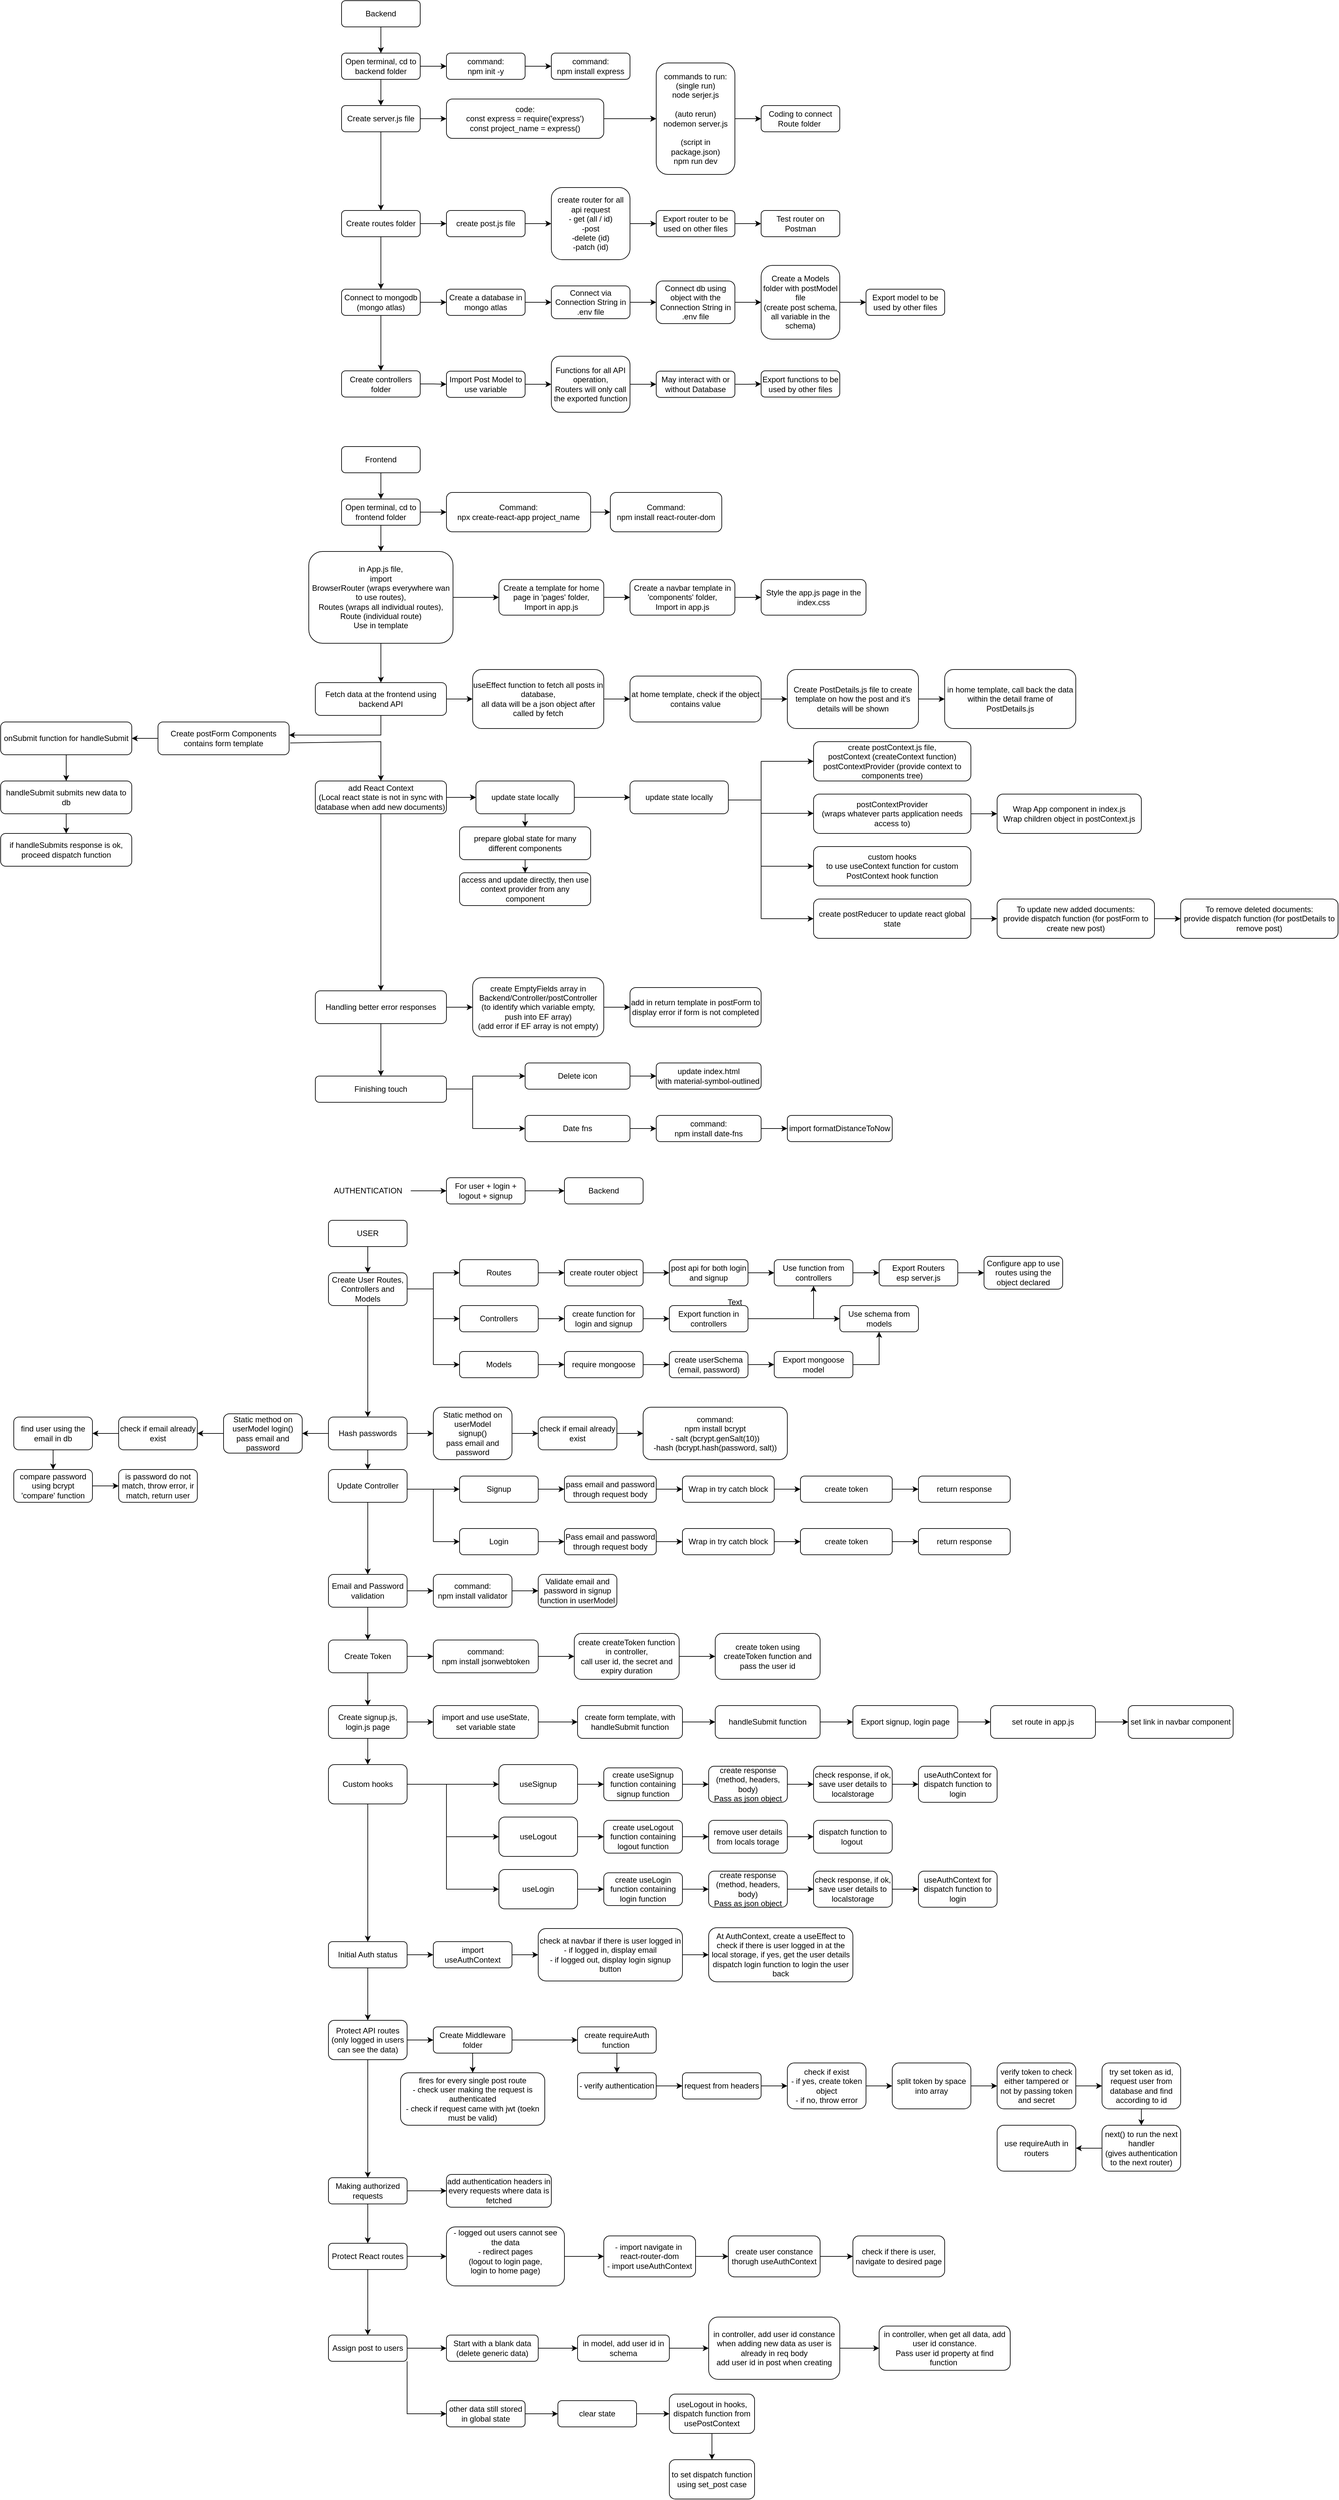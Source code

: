 <mxfile version="26.0.9">
  <diagram id="C5RBs43oDa-KdzZeNtuy" name="Page-1">
    <mxGraphModel dx="1539" dy="820" grid="1" gridSize="10" guides="1" tooltips="1" connect="1" arrows="1" fold="1" page="1" pageScale="1" pageWidth="827" pageHeight="1169" math="0" shadow="0">
      <root>
        <mxCell id="WIyWlLk6GJQsqaUBKTNV-0" />
        <mxCell id="WIyWlLk6GJQsqaUBKTNV-1" parent="WIyWlLk6GJQsqaUBKTNV-0" />
        <mxCell id="t0O0TP2Upv_KhOTyi0DR-10" value="" style="edgeStyle=orthogonalEdgeStyle;rounded=0;orthogonalLoop=1;jettySize=auto;html=1;" parent="WIyWlLk6GJQsqaUBKTNV-1" source="WIyWlLk6GJQsqaUBKTNV-3" target="t0O0TP2Upv_KhOTyi0DR-9" edge="1">
          <mxGeometry relative="1" as="geometry" />
        </mxCell>
        <mxCell id="t0O0TP2Upv_KhOTyi0DR-21" value="" style="edgeStyle=orthogonalEdgeStyle;rounded=0;orthogonalLoop=1;jettySize=auto;html=1;" parent="WIyWlLk6GJQsqaUBKTNV-1" source="WIyWlLk6GJQsqaUBKTNV-3" target="t0O0TP2Upv_KhOTyi0DR-20" edge="1">
          <mxGeometry relative="1" as="geometry" />
        </mxCell>
        <mxCell id="WIyWlLk6GJQsqaUBKTNV-3" value="Create server.js file" style="rounded=1;whiteSpace=wrap;html=1;fontSize=12;glass=0;strokeWidth=1;shadow=0;" parent="WIyWlLk6GJQsqaUBKTNV-1" vertex="1">
          <mxGeometry x="160" y="160" width="120" height="40" as="geometry" />
        </mxCell>
        <mxCell id="t0O0TP2Upv_KhOTyi0DR-4" value="" style="edgeStyle=orthogonalEdgeStyle;rounded=0;orthogonalLoop=1;jettySize=auto;html=1;" parent="WIyWlLk6GJQsqaUBKTNV-1" source="WIyWlLk6GJQsqaUBKTNV-7" target="t0O0TP2Upv_KhOTyi0DR-3" edge="1">
          <mxGeometry relative="1" as="geometry" />
        </mxCell>
        <mxCell id="t0O0TP2Upv_KhOTyi0DR-7" style="edgeStyle=orthogonalEdgeStyle;rounded=0;orthogonalLoop=1;jettySize=auto;html=1;entryX=0.5;entryY=0;entryDx=0;entryDy=0;" parent="WIyWlLk6GJQsqaUBKTNV-1" source="WIyWlLk6GJQsqaUBKTNV-7" target="WIyWlLk6GJQsqaUBKTNV-3" edge="1">
          <mxGeometry relative="1" as="geometry" />
        </mxCell>
        <mxCell id="WIyWlLk6GJQsqaUBKTNV-7" value="Open terminal, cd to backend folder" style="rounded=1;whiteSpace=wrap;html=1;fontSize=12;glass=0;strokeWidth=1;shadow=0;" parent="WIyWlLk6GJQsqaUBKTNV-1" vertex="1">
          <mxGeometry x="160" y="80" width="120" height="40" as="geometry" />
        </mxCell>
        <mxCell id="t0O0TP2Upv_KhOTyi0DR-67" style="edgeStyle=orthogonalEdgeStyle;rounded=0;orthogonalLoop=1;jettySize=auto;html=1;entryX=0.5;entryY=0;entryDx=0;entryDy=0;" parent="WIyWlLk6GJQsqaUBKTNV-1" source="t0O0TP2Upv_KhOTyi0DR-0" target="WIyWlLk6GJQsqaUBKTNV-7" edge="1">
          <mxGeometry relative="1" as="geometry" />
        </mxCell>
        <mxCell id="t0O0TP2Upv_KhOTyi0DR-0" value="Backend" style="rounded=1;whiteSpace=wrap;html=1;fontSize=12;glass=0;strokeWidth=1;shadow=0;" parent="WIyWlLk6GJQsqaUBKTNV-1" vertex="1">
          <mxGeometry x="160" width="120" height="40" as="geometry" />
        </mxCell>
        <mxCell id="t0O0TP2Upv_KhOTyi0DR-6" value="" style="edgeStyle=orthogonalEdgeStyle;rounded=0;orthogonalLoop=1;jettySize=auto;html=1;" parent="WIyWlLk6GJQsqaUBKTNV-1" source="t0O0TP2Upv_KhOTyi0DR-3" target="t0O0TP2Upv_KhOTyi0DR-5" edge="1">
          <mxGeometry relative="1" as="geometry" />
        </mxCell>
        <mxCell id="t0O0TP2Upv_KhOTyi0DR-3" value="command:&lt;div&gt;npm init -y&lt;/div&gt;" style="rounded=1;whiteSpace=wrap;html=1;fontSize=12;glass=0;strokeWidth=1;shadow=0;" parent="WIyWlLk6GJQsqaUBKTNV-1" vertex="1">
          <mxGeometry x="320" y="80" width="120" height="40" as="geometry" />
        </mxCell>
        <mxCell id="t0O0TP2Upv_KhOTyi0DR-5" value="command:&lt;div&gt;npm install express&lt;/div&gt;" style="rounded=1;whiteSpace=wrap;html=1;fontSize=12;glass=0;strokeWidth=1;shadow=0;" parent="WIyWlLk6GJQsqaUBKTNV-1" vertex="1">
          <mxGeometry x="480" y="80" width="120" height="40" as="geometry" />
        </mxCell>
        <mxCell id="t0O0TP2Upv_KhOTyi0DR-13" value="" style="edgeStyle=orthogonalEdgeStyle;rounded=0;orthogonalLoop=1;jettySize=auto;html=1;" parent="WIyWlLk6GJQsqaUBKTNV-1" source="t0O0TP2Upv_KhOTyi0DR-9" target="t0O0TP2Upv_KhOTyi0DR-12" edge="1">
          <mxGeometry relative="1" as="geometry" />
        </mxCell>
        <mxCell id="t0O0TP2Upv_KhOTyi0DR-14" value="" style="edgeStyle=orthogonalEdgeStyle;rounded=0;orthogonalLoop=1;jettySize=auto;html=1;" parent="WIyWlLk6GJQsqaUBKTNV-1" source="t0O0TP2Upv_KhOTyi0DR-9" target="t0O0TP2Upv_KhOTyi0DR-12" edge="1">
          <mxGeometry relative="1" as="geometry" />
        </mxCell>
        <mxCell id="t0O0TP2Upv_KhOTyi0DR-9" value="code:&lt;div&gt;const express = require(&#39;express&#39;)&lt;/div&gt;&lt;div&gt;const project_name = express()&lt;/div&gt;" style="rounded=1;whiteSpace=wrap;html=1;fontSize=12;glass=0;strokeWidth=1;shadow=0;" parent="WIyWlLk6GJQsqaUBKTNV-1" vertex="1">
          <mxGeometry x="320" y="150" width="240" height="60" as="geometry" />
        </mxCell>
        <mxCell id="t0O0TP2Upv_KhOTyi0DR-23" value="" style="edgeStyle=orthogonalEdgeStyle;rounded=0;orthogonalLoop=1;jettySize=auto;html=1;" parent="WIyWlLk6GJQsqaUBKTNV-1" source="t0O0TP2Upv_KhOTyi0DR-12" target="t0O0TP2Upv_KhOTyi0DR-22" edge="1">
          <mxGeometry relative="1" as="geometry" />
        </mxCell>
        <mxCell id="t0O0TP2Upv_KhOTyi0DR-12" value="commands to run:&lt;div&gt;(single run)&lt;/div&gt;&lt;div&gt;node serjer.js&lt;/div&gt;&lt;div&gt;&lt;br&gt;&lt;/div&gt;&lt;div&gt;(auto rerun)&lt;/div&gt;&lt;div&gt;nodemon server.js&lt;/div&gt;&lt;div&gt;&lt;br&gt;&lt;/div&gt;&lt;div&gt;(script in package.json)&lt;/div&gt;&lt;div&gt;npm run dev&lt;/div&gt;" style="rounded=1;whiteSpace=wrap;html=1;fontSize=12;glass=0;strokeWidth=1;shadow=0;" parent="WIyWlLk6GJQsqaUBKTNV-1" vertex="1">
          <mxGeometry x="640" y="95" width="120" height="170" as="geometry" />
        </mxCell>
        <mxCell id="t0O0TP2Upv_KhOTyi0DR-25" value="" style="edgeStyle=orthogonalEdgeStyle;rounded=0;orthogonalLoop=1;jettySize=auto;html=1;" parent="WIyWlLk6GJQsqaUBKTNV-1" source="t0O0TP2Upv_KhOTyi0DR-20" target="t0O0TP2Upv_KhOTyi0DR-24" edge="1">
          <mxGeometry relative="1" as="geometry" />
        </mxCell>
        <mxCell id="t0O0TP2Upv_KhOTyi0DR-35" value="" style="edgeStyle=orthogonalEdgeStyle;rounded=0;orthogonalLoop=1;jettySize=auto;html=1;" parent="WIyWlLk6GJQsqaUBKTNV-1" source="t0O0TP2Upv_KhOTyi0DR-20" target="t0O0TP2Upv_KhOTyi0DR-34" edge="1">
          <mxGeometry relative="1" as="geometry" />
        </mxCell>
        <mxCell id="t0O0TP2Upv_KhOTyi0DR-20" value="Create routes folder" style="rounded=1;whiteSpace=wrap;html=1;fontSize=12;glass=0;strokeWidth=1;shadow=0;" parent="WIyWlLk6GJQsqaUBKTNV-1" vertex="1">
          <mxGeometry x="160" y="320" width="120" height="40" as="geometry" />
        </mxCell>
        <mxCell id="t0O0TP2Upv_KhOTyi0DR-22" value="Coding to connect Route folder&amp;nbsp;" style="rounded=1;whiteSpace=wrap;html=1;fontSize=12;glass=0;strokeWidth=1;shadow=0;" parent="WIyWlLk6GJQsqaUBKTNV-1" vertex="1">
          <mxGeometry x="800" y="160" width="120" height="40" as="geometry" />
        </mxCell>
        <mxCell id="t0O0TP2Upv_KhOTyi0DR-28" value="" style="edgeStyle=orthogonalEdgeStyle;rounded=0;orthogonalLoop=1;jettySize=auto;html=1;" parent="WIyWlLk6GJQsqaUBKTNV-1" source="t0O0TP2Upv_KhOTyi0DR-24" target="t0O0TP2Upv_KhOTyi0DR-27" edge="1">
          <mxGeometry relative="1" as="geometry" />
        </mxCell>
        <mxCell id="t0O0TP2Upv_KhOTyi0DR-24" value="create post.js file" style="rounded=1;whiteSpace=wrap;html=1;fontSize=12;glass=0;strokeWidth=1;shadow=0;" parent="WIyWlLk6GJQsqaUBKTNV-1" vertex="1">
          <mxGeometry x="320" y="320" width="120" height="40" as="geometry" />
        </mxCell>
        <mxCell id="t0O0TP2Upv_KhOTyi0DR-30" value="" style="edgeStyle=orthogonalEdgeStyle;rounded=0;orthogonalLoop=1;jettySize=auto;html=1;" parent="WIyWlLk6GJQsqaUBKTNV-1" source="t0O0TP2Upv_KhOTyi0DR-27" target="t0O0TP2Upv_KhOTyi0DR-29" edge="1">
          <mxGeometry relative="1" as="geometry" />
        </mxCell>
        <mxCell id="t0O0TP2Upv_KhOTyi0DR-27" value="create router for all api request&lt;div&gt;- get (all / id)&lt;/div&gt;&lt;div&gt;-post&lt;/div&gt;&lt;div&gt;-delete (id)&lt;/div&gt;&lt;div&gt;-patch (id)&lt;/div&gt;" style="rounded=1;whiteSpace=wrap;html=1;fontSize=12;glass=0;strokeWidth=1;shadow=0;" parent="WIyWlLk6GJQsqaUBKTNV-1" vertex="1">
          <mxGeometry x="480" y="285" width="120" height="110" as="geometry" />
        </mxCell>
        <mxCell id="t0O0TP2Upv_KhOTyi0DR-33" value="" style="edgeStyle=orthogonalEdgeStyle;rounded=0;orthogonalLoop=1;jettySize=auto;html=1;" parent="WIyWlLk6GJQsqaUBKTNV-1" source="t0O0TP2Upv_KhOTyi0DR-29" target="t0O0TP2Upv_KhOTyi0DR-32" edge="1">
          <mxGeometry relative="1" as="geometry" />
        </mxCell>
        <mxCell id="t0O0TP2Upv_KhOTyi0DR-29" value="Export router to be used on other files" style="rounded=1;whiteSpace=wrap;html=1;fontSize=12;glass=0;strokeWidth=1;shadow=0;" parent="WIyWlLk6GJQsqaUBKTNV-1" vertex="1">
          <mxGeometry x="640" y="320" width="120" height="40" as="geometry" />
        </mxCell>
        <mxCell id="t0O0TP2Upv_KhOTyi0DR-32" value="Test router on Postman" style="rounded=1;whiteSpace=wrap;html=1;fontSize=12;glass=0;strokeWidth=1;shadow=0;" parent="WIyWlLk6GJQsqaUBKTNV-1" vertex="1">
          <mxGeometry x="800" y="320" width="120" height="40" as="geometry" />
        </mxCell>
        <mxCell id="t0O0TP2Upv_KhOTyi0DR-37" value="" style="edgeStyle=orthogonalEdgeStyle;rounded=0;orthogonalLoop=1;jettySize=auto;html=1;" parent="WIyWlLk6GJQsqaUBKTNV-1" source="t0O0TP2Upv_KhOTyi0DR-34" target="t0O0TP2Upv_KhOTyi0DR-36" edge="1">
          <mxGeometry relative="1" as="geometry" />
        </mxCell>
        <mxCell id="t0O0TP2Upv_KhOTyi0DR-55" value="" style="edgeStyle=orthogonalEdgeStyle;rounded=0;orthogonalLoop=1;jettySize=auto;html=1;" parent="WIyWlLk6GJQsqaUBKTNV-1" source="t0O0TP2Upv_KhOTyi0DR-34" target="t0O0TP2Upv_KhOTyi0DR-54" edge="1">
          <mxGeometry relative="1" as="geometry" />
        </mxCell>
        <mxCell id="t0O0TP2Upv_KhOTyi0DR-34" value="Connect to mongodb&lt;div&gt;(mongo atlas)&lt;/div&gt;" style="rounded=1;whiteSpace=wrap;html=1;fontSize=12;glass=0;strokeWidth=1;shadow=0;" parent="WIyWlLk6GJQsqaUBKTNV-1" vertex="1">
          <mxGeometry x="160" y="440" width="120" height="40" as="geometry" />
        </mxCell>
        <mxCell id="t0O0TP2Upv_KhOTyi0DR-40" value="" style="edgeStyle=orthogonalEdgeStyle;rounded=0;orthogonalLoop=1;jettySize=auto;html=1;" parent="WIyWlLk6GJQsqaUBKTNV-1" source="t0O0TP2Upv_KhOTyi0DR-36" target="t0O0TP2Upv_KhOTyi0DR-39" edge="1">
          <mxGeometry relative="1" as="geometry" />
        </mxCell>
        <mxCell id="t0O0TP2Upv_KhOTyi0DR-36" value="Create a database in mongo atlas" style="rounded=1;whiteSpace=wrap;html=1;fontSize=12;glass=0;strokeWidth=1;shadow=0;" parent="WIyWlLk6GJQsqaUBKTNV-1" vertex="1">
          <mxGeometry x="320" y="440" width="120" height="40" as="geometry" />
        </mxCell>
        <mxCell id="t0O0TP2Upv_KhOTyi0DR-43" value="" style="edgeStyle=orthogonalEdgeStyle;rounded=0;orthogonalLoop=1;jettySize=auto;html=1;" parent="WIyWlLk6GJQsqaUBKTNV-1" source="t0O0TP2Upv_KhOTyi0DR-39" target="t0O0TP2Upv_KhOTyi0DR-42" edge="1">
          <mxGeometry relative="1" as="geometry" />
        </mxCell>
        <mxCell id="t0O0TP2Upv_KhOTyi0DR-39" value="Connect via Connection String in .env file" style="rounded=1;whiteSpace=wrap;html=1;fontSize=12;glass=0;strokeWidth=1;shadow=0;" parent="WIyWlLk6GJQsqaUBKTNV-1" vertex="1">
          <mxGeometry x="480" y="435" width="120" height="50" as="geometry" />
        </mxCell>
        <mxCell id="t0O0TP2Upv_KhOTyi0DR-45" value="" style="edgeStyle=orthogonalEdgeStyle;rounded=0;orthogonalLoop=1;jettySize=auto;html=1;" parent="WIyWlLk6GJQsqaUBKTNV-1" source="t0O0TP2Upv_KhOTyi0DR-42" target="t0O0TP2Upv_KhOTyi0DR-44" edge="1">
          <mxGeometry relative="1" as="geometry" />
        </mxCell>
        <mxCell id="t0O0TP2Upv_KhOTyi0DR-42" value="Connect db using object with the Connection String in .env file" style="rounded=1;whiteSpace=wrap;html=1;fontSize=12;glass=0;strokeWidth=1;shadow=0;" parent="WIyWlLk6GJQsqaUBKTNV-1" vertex="1">
          <mxGeometry x="640" y="427.5" width="120" height="65" as="geometry" />
        </mxCell>
        <mxCell id="t0O0TP2Upv_KhOTyi0DR-48" value="" style="edgeStyle=orthogonalEdgeStyle;rounded=0;orthogonalLoop=1;jettySize=auto;html=1;" parent="WIyWlLk6GJQsqaUBKTNV-1" source="t0O0TP2Upv_KhOTyi0DR-44" target="t0O0TP2Upv_KhOTyi0DR-47" edge="1">
          <mxGeometry relative="1" as="geometry" />
        </mxCell>
        <mxCell id="t0O0TP2Upv_KhOTyi0DR-44" value="Create a Models folder with postModel file&lt;div&gt;(create post schema, all variable in the schema)&lt;/div&gt;" style="rounded=1;whiteSpace=wrap;html=1;fontSize=12;glass=0;strokeWidth=1;shadow=0;" parent="WIyWlLk6GJQsqaUBKTNV-1" vertex="1">
          <mxGeometry x="800" y="403.75" width="120" height="112.5" as="geometry" />
        </mxCell>
        <mxCell id="t0O0TP2Upv_KhOTyi0DR-47" value="Export model to be used by other files" style="rounded=1;whiteSpace=wrap;html=1;fontSize=12;glass=0;strokeWidth=1;shadow=0;" parent="WIyWlLk6GJQsqaUBKTNV-1" vertex="1">
          <mxGeometry x="960" y="440" width="120" height="40" as="geometry" />
        </mxCell>
        <mxCell id="t0O0TP2Upv_KhOTyi0DR-65" value="" style="edgeStyle=orthogonalEdgeStyle;rounded=0;orthogonalLoop=1;jettySize=auto;html=1;" parent="WIyWlLk6GJQsqaUBKTNV-1" source="t0O0TP2Upv_KhOTyi0DR-54" target="t0O0TP2Upv_KhOTyi0DR-64" edge="1">
          <mxGeometry relative="1" as="geometry" />
        </mxCell>
        <mxCell id="t0O0TP2Upv_KhOTyi0DR-54" value="Create controllers folder" style="rounded=1;whiteSpace=wrap;html=1;fontSize=12;glass=0;strokeWidth=1;shadow=0;" parent="WIyWlLk6GJQsqaUBKTNV-1" vertex="1">
          <mxGeometry x="160" y="564.5" width="120" height="40" as="geometry" />
        </mxCell>
        <mxCell id="t0O0TP2Upv_KhOTyi0DR-59" value="" style="edgeStyle=orthogonalEdgeStyle;rounded=0;orthogonalLoop=1;jettySize=auto;html=1;" parent="WIyWlLk6GJQsqaUBKTNV-1" source="t0O0TP2Upv_KhOTyi0DR-56" target="t0O0TP2Upv_KhOTyi0DR-58" edge="1">
          <mxGeometry relative="1" as="geometry" />
        </mxCell>
        <mxCell id="t0O0TP2Upv_KhOTyi0DR-56" value="Functions for all API operation,&lt;div&gt;Routers will only call the exported function&lt;/div&gt;" style="rounded=1;whiteSpace=wrap;html=1;fontSize=12;glass=0;strokeWidth=1;shadow=0;" parent="WIyWlLk6GJQsqaUBKTNV-1" vertex="1">
          <mxGeometry x="480" y="542.25" width="120" height="85.5" as="geometry" />
        </mxCell>
        <mxCell id="t0O0TP2Upv_KhOTyi0DR-61" style="edgeStyle=orthogonalEdgeStyle;rounded=0;orthogonalLoop=1;jettySize=auto;html=1;entryX=0;entryY=0.5;entryDx=0;entryDy=0;" parent="WIyWlLk6GJQsqaUBKTNV-1" source="t0O0TP2Upv_KhOTyi0DR-58" target="t0O0TP2Upv_KhOTyi0DR-60" edge="1">
          <mxGeometry relative="1" as="geometry" />
        </mxCell>
        <mxCell id="t0O0TP2Upv_KhOTyi0DR-58" value="May interact with or without Database" style="rounded=1;whiteSpace=wrap;html=1;fontSize=12;glass=0;strokeWidth=1;shadow=0;" parent="WIyWlLk6GJQsqaUBKTNV-1" vertex="1">
          <mxGeometry x="640" y="565" width="120" height="40" as="geometry" />
        </mxCell>
        <mxCell id="t0O0TP2Upv_KhOTyi0DR-60" value="Export functions to be used by other files" style="rounded=1;whiteSpace=wrap;html=1;fontSize=12;glass=0;strokeWidth=1;shadow=0;" parent="WIyWlLk6GJQsqaUBKTNV-1" vertex="1">
          <mxGeometry x="800" y="564.5" width="120" height="40" as="geometry" />
        </mxCell>
        <mxCell id="t0O0TP2Upv_KhOTyi0DR-66" style="edgeStyle=orthogonalEdgeStyle;rounded=0;orthogonalLoop=1;jettySize=auto;html=1;entryX=0;entryY=0.5;entryDx=0;entryDy=0;" parent="WIyWlLk6GJQsqaUBKTNV-1" source="t0O0TP2Upv_KhOTyi0DR-64" target="t0O0TP2Upv_KhOTyi0DR-56" edge="1">
          <mxGeometry relative="1" as="geometry" />
        </mxCell>
        <mxCell id="t0O0TP2Upv_KhOTyi0DR-64" value="Import Post Model to use variable" style="rounded=1;whiteSpace=wrap;html=1;fontSize=12;glass=0;strokeWidth=1;shadow=0;" parent="WIyWlLk6GJQsqaUBKTNV-1" vertex="1">
          <mxGeometry x="320" y="565" width="120" height="40" as="geometry" />
        </mxCell>
        <mxCell id="t0O0TP2Upv_KhOTyi0DR-70" style="edgeStyle=orthogonalEdgeStyle;rounded=0;orthogonalLoop=1;jettySize=auto;html=1;entryX=0.5;entryY=0;entryDx=0;entryDy=0;" parent="WIyWlLk6GJQsqaUBKTNV-1" source="t0O0TP2Upv_KhOTyi0DR-68" target="t0O0TP2Upv_KhOTyi0DR-69" edge="1">
          <mxGeometry relative="1" as="geometry" />
        </mxCell>
        <mxCell id="t0O0TP2Upv_KhOTyi0DR-68" value="Frontend" style="rounded=1;whiteSpace=wrap;html=1;fontSize=12;glass=0;strokeWidth=1;shadow=0;" parent="WIyWlLk6GJQsqaUBKTNV-1" vertex="1">
          <mxGeometry x="160" y="680" width="120" height="40" as="geometry" />
        </mxCell>
        <mxCell id="t0O0TP2Upv_KhOTyi0DR-72" value="" style="edgeStyle=orthogonalEdgeStyle;rounded=0;orthogonalLoop=1;jettySize=auto;html=1;" parent="WIyWlLk6GJQsqaUBKTNV-1" source="t0O0TP2Upv_KhOTyi0DR-69" target="t0O0TP2Upv_KhOTyi0DR-71" edge="1">
          <mxGeometry relative="1" as="geometry" />
        </mxCell>
        <mxCell id="t0O0TP2Upv_KhOTyi0DR-77" value="" style="edgeStyle=orthogonalEdgeStyle;rounded=0;orthogonalLoop=1;jettySize=auto;html=1;" parent="WIyWlLk6GJQsqaUBKTNV-1" source="t0O0TP2Upv_KhOTyi0DR-69" target="t0O0TP2Upv_KhOTyi0DR-76" edge="1">
          <mxGeometry relative="1" as="geometry" />
        </mxCell>
        <mxCell id="t0O0TP2Upv_KhOTyi0DR-69" value="Open terminal, cd to frontend folder" style="rounded=1;whiteSpace=wrap;html=1;fontSize=12;glass=0;strokeWidth=1;shadow=0;" parent="WIyWlLk6GJQsqaUBKTNV-1" vertex="1">
          <mxGeometry x="160" y="760" width="120" height="40" as="geometry" />
        </mxCell>
        <mxCell id="t0O0TP2Upv_KhOTyi0DR-75" value="" style="edgeStyle=orthogonalEdgeStyle;rounded=0;orthogonalLoop=1;jettySize=auto;html=1;" parent="WIyWlLk6GJQsqaUBKTNV-1" source="t0O0TP2Upv_KhOTyi0DR-71" target="t0O0TP2Upv_KhOTyi0DR-74" edge="1">
          <mxGeometry relative="1" as="geometry" />
        </mxCell>
        <mxCell id="t0O0TP2Upv_KhOTyi0DR-71" value="Command:&lt;div&gt;npx create-react-app project_name&lt;/div&gt;" style="rounded=1;whiteSpace=wrap;html=1;fontSize=12;glass=0;strokeWidth=1;shadow=0;" parent="WIyWlLk6GJQsqaUBKTNV-1" vertex="1">
          <mxGeometry x="320" y="750" width="220" height="60" as="geometry" />
        </mxCell>
        <mxCell id="t0O0TP2Upv_KhOTyi0DR-74" value="Command:&lt;div&gt;npm install react-router-dom&lt;/div&gt;" style="rounded=1;whiteSpace=wrap;html=1;fontSize=12;glass=0;strokeWidth=1;shadow=0;" parent="WIyWlLk6GJQsqaUBKTNV-1" vertex="1">
          <mxGeometry x="570" y="750" width="170" height="60" as="geometry" />
        </mxCell>
        <mxCell id="t0O0TP2Upv_KhOTyi0DR-79" value="" style="edgeStyle=orthogonalEdgeStyle;rounded=0;orthogonalLoop=1;jettySize=auto;html=1;" parent="WIyWlLk6GJQsqaUBKTNV-1" source="t0O0TP2Upv_KhOTyi0DR-76" target="t0O0TP2Upv_KhOTyi0DR-78" edge="1">
          <mxGeometry relative="1" as="geometry" />
        </mxCell>
        <mxCell id="PV0ygfexevLTU6Si6mPy-3" value="" style="edgeStyle=orthogonalEdgeStyle;rounded=0;orthogonalLoop=1;jettySize=auto;html=1;" parent="WIyWlLk6GJQsqaUBKTNV-1" source="t0O0TP2Upv_KhOTyi0DR-76" target="PV0ygfexevLTU6Si6mPy-2" edge="1">
          <mxGeometry relative="1" as="geometry" />
        </mxCell>
        <mxCell id="t0O0TP2Upv_KhOTyi0DR-76" value="in App.js file,&lt;div&gt;import&lt;/div&gt;&lt;div&gt;BrowserRouter (wraps everywhere wan to use routes),&lt;/div&gt;&lt;div&gt;Routes (wraps all individual routes), Route (individual route)&lt;/div&gt;&lt;div&gt;Use in template&lt;/div&gt;" style="rounded=1;whiteSpace=wrap;html=1;fontSize=12;glass=0;strokeWidth=1;shadow=0;" parent="WIyWlLk6GJQsqaUBKTNV-1" vertex="1">
          <mxGeometry x="110" y="839.99" width="220" height="140" as="geometry" />
        </mxCell>
        <mxCell id="t0O0TP2Upv_KhOTyi0DR-82" value="" style="edgeStyle=orthogonalEdgeStyle;rounded=0;orthogonalLoop=1;jettySize=auto;html=1;" parent="WIyWlLk6GJQsqaUBKTNV-1" source="t0O0TP2Upv_KhOTyi0DR-78" target="t0O0TP2Upv_KhOTyi0DR-81" edge="1">
          <mxGeometry relative="1" as="geometry" />
        </mxCell>
        <mxCell id="t0O0TP2Upv_KhOTyi0DR-78" value="Create a template for home page in &#39;pages&#39; folder,&lt;div&gt;Import in app.js&lt;/div&gt;" style="rounded=1;whiteSpace=wrap;html=1;fontSize=12;glass=0;strokeWidth=1;shadow=0;" parent="WIyWlLk6GJQsqaUBKTNV-1" vertex="1">
          <mxGeometry x="400" y="882.81" width="160" height="54.37" as="geometry" />
        </mxCell>
        <mxCell id="t0O0TP2Upv_KhOTyi0DR-84" value="" style="edgeStyle=orthogonalEdgeStyle;rounded=0;orthogonalLoop=1;jettySize=auto;html=1;" parent="WIyWlLk6GJQsqaUBKTNV-1" source="t0O0TP2Upv_KhOTyi0DR-81" target="t0O0TP2Upv_KhOTyi0DR-83" edge="1">
          <mxGeometry relative="1" as="geometry" />
        </mxCell>
        <mxCell id="t0O0TP2Upv_KhOTyi0DR-81" value="Create a navbar template in &#39;components&#39; folder,&lt;div&gt;Import in app.js&lt;/div&gt;" style="rounded=1;whiteSpace=wrap;html=1;fontSize=12;glass=0;strokeWidth=1;shadow=0;" parent="WIyWlLk6GJQsqaUBKTNV-1" vertex="1">
          <mxGeometry x="600" y="882.81" width="160" height="54.37" as="geometry" />
        </mxCell>
        <mxCell id="t0O0TP2Upv_KhOTyi0DR-83" value="Style the app.js page in the index.css" style="rounded=1;whiteSpace=wrap;html=1;fontSize=12;glass=0;strokeWidth=1;shadow=0;" parent="WIyWlLk6GJQsqaUBKTNV-1" vertex="1">
          <mxGeometry x="800" y="882.81" width="160" height="54.37" as="geometry" />
        </mxCell>
        <mxCell id="PV0ygfexevLTU6Si6mPy-5" value="" style="edgeStyle=orthogonalEdgeStyle;rounded=0;orthogonalLoop=1;jettySize=auto;html=1;" parent="WIyWlLk6GJQsqaUBKTNV-1" source="PV0ygfexevLTU6Si6mPy-2" target="PV0ygfexevLTU6Si6mPy-4" edge="1">
          <mxGeometry relative="1" as="geometry" />
        </mxCell>
        <mxCell id="PV0ygfexevLTU6Si6mPy-2" value="Fetch data at the frontend using backend API" style="rounded=1;whiteSpace=wrap;html=1;fontSize=12;glass=0;strokeWidth=1;shadow=0;" parent="WIyWlLk6GJQsqaUBKTNV-1" vertex="1">
          <mxGeometry x="120" y="1040" width="200" height="50" as="geometry" />
        </mxCell>
        <mxCell id="PV0ygfexevLTU6Si6mPy-7" value="" style="edgeStyle=orthogonalEdgeStyle;rounded=0;orthogonalLoop=1;jettySize=auto;html=1;" parent="WIyWlLk6GJQsqaUBKTNV-1" source="PV0ygfexevLTU6Si6mPy-4" target="PV0ygfexevLTU6Si6mPy-6" edge="1">
          <mxGeometry relative="1" as="geometry" />
        </mxCell>
        <mxCell id="PV0ygfexevLTU6Si6mPy-4" value="useEffect function to fetch all posts in database,&lt;div&gt;all data will be a json object after called by fetch&lt;/div&gt;" style="rounded=1;whiteSpace=wrap;html=1;fontSize=12;glass=0;strokeWidth=1;shadow=0;" parent="WIyWlLk6GJQsqaUBKTNV-1" vertex="1">
          <mxGeometry x="360" y="1020" width="200" height="90" as="geometry" />
        </mxCell>
        <mxCell id="PV0ygfexevLTU6Si6mPy-9" value="" style="edgeStyle=orthogonalEdgeStyle;rounded=0;orthogonalLoop=1;jettySize=auto;html=1;" parent="WIyWlLk6GJQsqaUBKTNV-1" source="PV0ygfexevLTU6Si6mPy-6" target="PV0ygfexevLTU6Si6mPy-8" edge="1">
          <mxGeometry relative="1" as="geometry" />
        </mxCell>
        <mxCell id="PV0ygfexevLTU6Si6mPy-6" value="at home template, check if the object contains value" style="rounded=1;whiteSpace=wrap;html=1;fontSize=12;glass=0;strokeWidth=1;shadow=0;" parent="WIyWlLk6GJQsqaUBKTNV-1" vertex="1">
          <mxGeometry x="600" y="1030" width="200" height="70" as="geometry" />
        </mxCell>
        <mxCell id="PV0ygfexevLTU6Si6mPy-12" value="" style="edgeStyle=orthogonalEdgeStyle;rounded=0;orthogonalLoop=1;jettySize=auto;html=1;" parent="WIyWlLk6GJQsqaUBKTNV-1" source="PV0ygfexevLTU6Si6mPy-8" target="PV0ygfexevLTU6Si6mPy-11" edge="1">
          <mxGeometry relative="1" as="geometry" />
        </mxCell>
        <mxCell id="PV0ygfexevLTU6Si6mPy-8" value="Create PostDetails.js file to create template on how the post and it&#39;s details will be shown" style="rounded=1;whiteSpace=wrap;html=1;fontSize=12;glass=0;strokeWidth=1;shadow=0;" parent="WIyWlLk6GJQsqaUBKTNV-1" vertex="1">
          <mxGeometry x="840" y="1020" width="200" height="90" as="geometry" />
        </mxCell>
        <mxCell id="PV0ygfexevLTU6Si6mPy-11" value="in home template, call back the data within the detail frame of PostDetails.js" style="rounded=1;whiteSpace=wrap;html=1;fontSize=12;glass=0;strokeWidth=1;shadow=0;" parent="WIyWlLk6GJQsqaUBKTNV-1" vertex="1">
          <mxGeometry x="1080" y="1020" width="200" height="90" as="geometry" />
        </mxCell>
        <mxCell id="PV0ygfexevLTU6Si6mPy-16" value="" style="edgeStyle=orthogonalEdgeStyle;rounded=0;orthogonalLoop=1;jettySize=auto;html=1;" parent="WIyWlLk6GJQsqaUBKTNV-1" source="PV0ygfexevLTU6Si6mPy-13" target="PV0ygfexevLTU6Si6mPy-15" edge="1">
          <mxGeometry relative="1" as="geometry" />
        </mxCell>
        <mxCell id="PV0ygfexevLTU6Si6mPy-17" value="" style="edgeStyle=orthogonalEdgeStyle;rounded=0;orthogonalLoop=1;jettySize=auto;html=1;" parent="WIyWlLk6GJQsqaUBKTNV-1" source="PV0ygfexevLTU6Si6mPy-13" target="PV0ygfexevLTU6Si6mPy-15" edge="1">
          <mxGeometry relative="1" as="geometry" />
        </mxCell>
        <mxCell id="PV0ygfexevLTU6Si6mPy-19" value="" style="edgeStyle=orthogonalEdgeStyle;rounded=0;orthogonalLoop=1;jettySize=auto;html=1;" parent="WIyWlLk6GJQsqaUBKTNV-1" source="PV0ygfexevLTU6Si6mPy-13" target="PV0ygfexevLTU6Si6mPy-18" edge="1">
          <mxGeometry relative="1" as="geometry" />
        </mxCell>
        <mxCell id="zo_pv7s9oAUK1Rnjm_1F-7" value="" style="edgeStyle=orthogonalEdgeStyle;rounded=0;orthogonalLoop=1;jettySize=auto;html=1;" parent="WIyWlLk6GJQsqaUBKTNV-1" source="PV0ygfexevLTU6Si6mPy-13" target="zo_pv7s9oAUK1Rnjm_1F-6" edge="1">
          <mxGeometry relative="1" as="geometry" />
        </mxCell>
        <mxCell id="PV0ygfexevLTU6Si6mPy-13" value="add React Context&lt;div&gt;(Local react state is not in sync with database when add new documents)&lt;/div&gt;" style="rounded=1;whiteSpace=wrap;html=1;fontSize=12;glass=0;strokeWidth=1;shadow=0;" parent="WIyWlLk6GJQsqaUBKTNV-1" vertex="1">
          <mxGeometry x="120" y="1190" width="200" height="50" as="geometry" />
        </mxCell>
        <mxCell id="PV0ygfexevLTU6Si6mPy-23" value="" style="edgeStyle=orthogonalEdgeStyle;rounded=0;orthogonalLoop=1;jettySize=auto;html=1;" parent="WIyWlLk6GJQsqaUBKTNV-1" source="PV0ygfexevLTU6Si6mPy-15" target="PV0ygfexevLTU6Si6mPy-22" edge="1">
          <mxGeometry relative="1" as="geometry" />
        </mxCell>
        <mxCell id="PV0ygfexevLTU6Si6mPy-15" value="update state locally" style="rounded=1;whiteSpace=wrap;html=1;fontSize=12;glass=0;strokeWidth=1;shadow=0;" parent="WIyWlLk6GJQsqaUBKTNV-1" vertex="1">
          <mxGeometry x="365" y="1190" width="150" height="50" as="geometry" />
        </mxCell>
        <mxCell id="PV0ygfexevLTU6Si6mPy-21" value="" style="edgeStyle=orthogonalEdgeStyle;rounded=0;orthogonalLoop=1;jettySize=auto;html=1;" parent="WIyWlLk6GJQsqaUBKTNV-1" source="PV0ygfexevLTU6Si6mPy-18" target="PV0ygfexevLTU6Si6mPy-20" edge="1">
          <mxGeometry relative="1" as="geometry" />
        </mxCell>
        <mxCell id="PV0ygfexevLTU6Si6mPy-18" value="prepare global state for many different components" style="rounded=1;whiteSpace=wrap;html=1;fontSize=12;glass=0;strokeWidth=1;shadow=0;" parent="WIyWlLk6GJQsqaUBKTNV-1" vertex="1">
          <mxGeometry x="340" y="1260" width="200" height="50" as="geometry" />
        </mxCell>
        <mxCell id="PV0ygfexevLTU6Si6mPy-20" value="access and update directly, then use context provider from any component" style="rounded=1;whiteSpace=wrap;html=1;fontSize=12;glass=0;strokeWidth=1;shadow=0;" parent="WIyWlLk6GJQsqaUBKTNV-1" vertex="1">
          <mxGeometry x="340" y="1330" width="200" height="50" as="geometry" />
        </mxCell>
        <mxCell id="PV0ygfexevLTU6Si6mPy-22" value="update state locally" style="rounded=1;whiteSpace=wrap;html=1;fontSize=12;glass=0;strokeWidth=1;shadow=0;" parent="WIyWlLk6GJQsqaUBKTNV-1" vertex="1">
          <mxGeometry x="600" y="1190" width="150" height="50" as="geometry" />
        </mxCell>
        <mxCell id="PV0ygfexevLTU6Si6mPy-27" value="" style="endArrow=none;html=1;rounded=0;" parent="WIyWlLk6GJQsqaUBKTNV-1" edge="1">
          <mxGeometry width="50" height="50" relative="1" as="geometry">
            <mxPoint x="750" y="1219" as="sourcePoint" />
            <mxPoint x="800" y="1219" as="targetPoint" />
          </mxGeometry>
        </mxCell>
        <mxCell id="PV0ygfexevLTU6Si6mPy-28" value="" style="endArrow=none;html=1;rounded=0;" parent="WIyWlLk6GJQsqaUBKTNV-1" edge="1">
          <mxGeometry width="50" height="50" relative="1" as="geometry">
            <mxPoint x="800" y="1160" as="sourcePoint" />
            <mxPoint x="800" y="1400" as="targetPoint" />
          </mxGeometry>
        </mxCell>
        <mxCell id="PV0ygfexevLTU6Si6mPy-29" value="" style="endArrow=classic;html=1;rounded=0;" parent="WIyWlLk6GJQsqaUBKTNV-1" edge="1">
          <mxGeometry width="50" height="50" relative="1" as="geometry">
            <mxPoint x="800" y="1160" as="sourcePoint" />
            <mxPoint x="880" y="1160" as="targetPoint" />
          </mxGeometry>
        </mxCell>
        <mxCell id="PV0ygfexevLTU6Si6mPy-30" value="create postContext.js file,&lt;div&gt;postContext (createContext function)&lt;/div&gt;&lt;div&gt;postContextProvider (provide context to components tree)&lt;/div&gt;" style="whiteSpace=wrap;html=1;rounded=1;glass=0;strokeWidth=1;shadow=0;" parent="WIyWlLk6GJQsqaUBKTNV-1" vertex="1">
          <mxGeometry x="880" y="1130" width="240" height="60" as="geometry" />
        </mxCell>
        <mxCell id="PV0ygfexevLTU6Si6mPy-32" value="" style="endArrow=classic;html=1;rounded=0;" parent="WIyWlLk6GJQsqaUBKTNV-1" edge="1">
          <mxGeometry width="50" height="50" relative="1" as="geometry">
            <mxPoint x="800" y="1239.43" as="sourcePoint" />
            <mxPoint x="880" y="1239.43" as="targetPoint" />
          </mxGeometry>
        </mxCell>
        <mxCell id="PV0ygfexevLTU6Si6mPy-35" value="" style="edgeStyle=orthogonalEdgeStyle;rounded=0;orthogonalLoop=1;jettySize=auto;html=1;" parent="WIyWlLk6GJQsqaUBKTNV-1" source="PV0ygfexevLTU6Si6mPy-33" target="PV0ygfexevLTU6Si6mPy-34" edge="1">
          <mxGeometry relative="1" as="geometry" />
        </mxCell>
        <mxCell id="PV0ygfexevLTU6Si6mPy-33" value="&lt;span style=&quot;background-color: transparent; color: light-dark(rgb(0, 0, 0), rgb(255, 255, 255));&quot;&gt;postContextProvider&lt;/span&gt;&lt;div&gt;&lt;span style=&quot;background-color: transparent; color: light-dark(rgb(0, 0, 0), rgb(255, 255, 255));&quot;&gt;(wraps whatever parts application needs access to)&lt;/span&gt;&lt;/div&gt;" style="whiteSpace=wrap;html=1;rounded=1;glass=0;strokeWidth=1;shadow=0;" parent="WIyWlLk6GJQsqaUBKTNV-1" vertex="1">
          <mxGeometry x="880" y="1210" width="240" height="60" as="geometry" />
        </mxCell>
        <mxCell id="PV0ygfexevLTU6Si6mPy-34" value="Wrap App component in index.js&lt;div&gt;Wrap children object in postContext.js&lt;/div&gt;" style="whiteSpace=wrap;html=1;rounded=1;glass=0;strokeWidth=1;shadow=0;" parent="WIyWlLk6GJQsqaUBKTNV-1" vertex="1">
          <mxGeometry x="1160" y="1210" width="220" height="60" as="geometry" />
        </mxCell>
        <mxCell id="PV0ygfexevLTU6Si6mPy-36" value="" style="endArrow=classic;html=1;rounded=0;" parent="WIyWlLk6GJQsqaUBKTNV-1" edge="1">
          <mxGeometry width="50" height="50" relative="1" as="geometry">
            <mxPoint x="800" y="1320" as="sourcePoint" />
            <mxPoint x="880" y="1320" as="targetPoint" />
          </mxGeometry>
        </mxCell>
        <mxCell id="PV0ygfexevLTU6Si6mPy-37" value="custom hooks&lt;div&gt;to use useContext function for custom PostContext hook function&lt;/div&gt;" style="whiteSpace=wrap;html=1;rounded=1;glass=0;strokeWidth=1;shadow=0;" parent="WIyWlLk6GJQsqaUBKTNV-1" vertex="1">
          <mxGeometry x="880" y="1290" width="240" height="60" as="geometry" />
        </mxCell>
        <mxCell id="zo_pv7s9oAUK1Rnjm_1F-0" value="" style="endArrow=classic;html=1;rounded=0;" parent="WIyWlLk6GJQsqaUBKTNV-1" edge="1">
          <mxGeometry width="50" height="50" relative="1" as="geometry">
            <mxPoint x="800" y="1400" as="sourcePoint" />
            <mxPoint x="880" y="1400" as="targetPoint" />
          </mxGeometry>
        </mxCell>
        <mxCell id="zo_pv7s9oAUK1Rnjm_1F-3" value="" style="edgeStyle=orthogonalEdgeStyle;rounded=0;orthogonalLoop=1;jettySize=auto;html=1;" parent="WIyWlLk6GJQsqaUBKTNV-1" source="zo_pv7s9oAUK1Rnjm_1F-1" target="zo_pv7s9oAUK1Rnjm_1F-2" edge="1">
          <mxGeometry relative="1" as="geometry" />
        </mxCell>
        <mxCell id="zo_pv7s9oAUK1Rnjm_1F-1" value="create postReducer to update react global state" style="whiteSpace=wrap;html=1;rounded=1;glass=0;strokeWidth=1;shadow=0;" parent="WIyWlLk6GJQsqaUBKTNV-1" vertex="1">
          <mxGeometry x="880" y="1370" width="240" height="60" as="geometry" />
        </mxCell>
        <mxCell id="zo_pv7s9oAUK1Rnjm_1F-5" value="" style="edgeStyle=orthogonalEdgeStyle;rounded=0;orthogonalLoop=1;jettySize=auto;html=1;" parent="WIyWlLk6GJQsqaUBKTNV-1" source="zo_pv7s9oAUK1Rnjm_1F-2" target="zo_pv7s9oAUK1Rnjm_1F-4" edge="1">
          <mxGeometry relative="1" as="geometry" />
        </mxCell>
        <mxCell id="zo_pv7s9oAUK1Rnjm_1F-2" value="To update new added documents:&lt;div&gt;provide dispatch function (for postForm to create new post)&lt;/div&gt;" style="whiteSpace=wrap;html=1;rounded=1;glass=0;strokeWidth=1;shadow=0;" parent="WIyWlLk6GJQsqaUBKTNV-1" vertex="1">
          <mxGeometry x="1160" y="1370" width="240" height="60" as="geometry" />
        </mxCell>
        <mxCell id="zo_pv7s9oAUK1Rnjm_1F-4" value="To remove deleted documents:&lt;div&gt;provide dispatch function (for postDetails to remove post)&lt;/div&gt;" style="whiteSpace=wrap;html=1;rounded=1;glass=0;strokeWidth=1;shadow=0;" parent="WIyWlLk6GJQsqaUBKTNV-1" vertex="1">
          <mxGeometry x="1440" y="1370" width="240" height="60" as="geometry" />
        </mxCell>
        <mxCell id="zo_pv7s9oAUK1Rnjm_1F-9" value="" style="edgeStyle=orthogonalEdgeStyle;rounded=0;orthogonalLoop=1;jettySize=auto;html=1;" parent="WIyWlLk6GJQsqaUBKTNV-1" source="zo_pv7s9oAUK1Rnjm_1F-6" target="zo_pv7s9oAUK1Rnjm_1F-8" edge="1">
          <mxGeometry relative="1" as="geometry" />
        </mxCell>
        <mxCell id="zo_pv7s9oAUK1Rnjm_1F-13" value="" style="edgeStyle=orthogonalEdgeStyle;rounded=0;orthogonalLoop=1;jettySize=auto;html=1;" parent="WIyWlLk6GJQsqaUBKTNV-1" source="zo_pv7s9oAUK1Rnjm_1F-6" target="zo_pv7s9oAUK1Rnjm_1F-12" edge="1">
          <mxGeometry relative="1" as="geometry" />
        </mxCell>
        <mxCell id="zo_pv7s9oAUK1Rnjm_1F-6" value="Handling better error responses" style="rounded=1;whiteSpace=wrap;html=1;fontSize=12;glass=0;strokeWidth=1;shadow=0;" parent="WIyWlLk6GJQsqaUBKTNV-1" vertex="1">
          <mxGeometry x="120" y="1510" width="200" height="50" as="geometry" />
        </mxCell>
        <mxCell id="zo_pv7s9oAUK1Rnjm_1F-11" value="" style="edgeStyle=orthogonalEdgeStyle;rounded=0;orthogonalLoop=1;jettySize=auto;html=1;" parent="WIyWlLk6GJQsqaUBKTNV-1" source="zo_pv7s9oAUK1Rnjm_1F-8" target="zo_pv7s9oAUK1Rnjm_1F-10" edge="1">
          <mxGeometry relative="1" as="geometry" />
        </mxCell>
        <mxCell id="zo_pv7s9oAUK1Rnjm_1F-8" value="create EmptyFields array in Backend/Controller/postController&lt;div&gt;(to identify which variable empty, push into EF array)&lt;/div&gt;&lt;div&gt;(add error if EF array is not empty)&lt;/div&gt;" style="rounded=1;whiteSpace=wrap;html=1;fontSize=12;glass=0;strokeWidth=1;shadow=0;" parent="WIyWlLk6GJQsqaUBKTNV-1" vertex="1">
          <mxGeometry x="360" y="1490" width="200" height="90" as="geometry" />
        </mxCell>
        <mxCell id="zo_pv7s9oAUK1Rnjm_1F-10" value="add in return template in postForm to display error if form is not completed" style="rounded=1;whiteSpace=wrap;html=1;fontSize=12;glass=0;strokeWidth=1;shadow=0;" parent="WIyWlLk6GJQsqaUBKTNV-1" vertex="1">
          <mxGeometry x="600" y="1505" width="200" height="60" as="geometry" />
        </mxCell>
        <mxCell id="zo_pv7s9oAUK1Rnjm_1F-12" value="Finishing touch" style="rounded=1;whiteSpace=wrap;html=1;fontSize=12;glass=0;strokeWidth=1;shadow=0;" parent="WIyWlLk6GJQsqaUBKTNV-1" vertex="1">
          <mxGeometry x="120" y="1640" width="200" height="40" as="geometry" />
        </mxCell>
        <mxCell id="zo_pv7s9oAUK1Rnjm_1F-14" value="" style="endArrow=none;html=1;rounded=0;" parent="WIyWlLk6GJQsqaUBKTNV-1" edge="1">
          <mxGeometry width="50" height="50" relative="1" as="geometry">
            <mxPoint x="320" y="1659.81" as="sourcePoint" />
            <mxPoint x="360" y="1659.81" as="targetPoint" />
          </mxGeometry>
        </mxCell>
        <mxCell id="zo_pv7s9oAUK1Rnjm_1F-15" value="" style="endArrow=none;html=1;rounded=0;" parent="WIyWlLk6GJQsqaUBKTNV-1" edge="1">
          <mxGeometry width="50" height="50" relative="1" as="geometry">
            <mxPoint x="360" y="1640" as="sourcePoint" />
            <mxPoint x="360" y="1720" as="targetPoint" />
          </mxGeometry>
        </mxCell>
        <mxCell id="zo_pv7s9oAUK1Rnjm_1F-16" value="" style="endArrow=classic;html=1;rounded=0;" parent="WIyWlLk6GJQsqaUBKTNV-1" edge="1">
          <mxGeometry width="50" height="50" relative="1" as="geometry">
            <mxPoint x="360" y="1640" as="sourcePoint" />
            <mxPoint x="440" y="1640" as="targetPoint" />
          </mxGeometry>
        </mxCell>
        <mxCell id="zo_pv7s9oAUK1Rnjm_1F-25" value="" style="edgeStyle=orthogonalEdgeStyle;rounded=0;orthogonalLoop=1;jettySize=auto;html=1;" parent="WIyWlLk6GJQsqaUBKTNV-1" source="zo_pv7s9oAUK1Rnjm_1F-17" target="zo_pv7s9oAUK1Rnjm_1F-24" edge="1">
          <mxGeometry relative="1" as="geometry" />
        </mxCell>
        <mxCell id="zo_pv7s9oAUK1Rnjm_1F-17" value="Delete icon" style="rounded=1;whiteSpace=wrap;html=1;fontSize=12;glass=0;strokeWidth=1;shadow=0;" parent="WIyWlLk6GJQsqaUBKTNV-1" vertex="1">
          <mxGeometry x="440" y="1620" width="160" height="40" as="geometry" />
        </mxCell>
        <mxCell id="zo_pv7s9oAUK1Rnjm_1F-18" value="" style="endArrow=classic;html=1;rounded=0;" parent="WIyWlLk6GJQsqaUBKTNV-1" edge="1">
          <mxGeometry width="50" height="50" relative="1" as="geometry">
            <mxPoint x="360" y="1720" as="sourcePoint" />
            <mxPoint x="440" y="1720" as="targetPoint" />
          </mxGeometry>
        </mxCell>
        <mxCell id="zo_pv7s9oAUK1Rnjm_1F-21" value="" style="edgeStyle=orthogonalEdgeStyle;rounded=0;orthogonalLoop=1;jettySize=auto;html=1;" parent="WIyWlLk6GJQsqaUBKTNV-1" source="zo_pv7s9oAUK1Rnjm_1F-19" target="zo_pv7s9oAUK1Rnjm_1F-20" edge="1">
          <mxGeometry relative="1" as="geometry" />
        </mxCell>
        <mxCell id="zo_pv7s9oAUK1Rnjm_1F-19" value="Date fns" style="rounded=1;whiteSpace=wrap;html=1;fontSize=12;glass=0;strokeWidth=1;shadow=0;" parent="WIyWlLk6GJQsqaUBKTNV-1" vertex="1">
          <mxGeometry x="440" y="1700" width="160" height="40" as="geometry" />
        </mxCell>
        <mxCell id="zo_pv7s9oAUK1Rnjm_1F-23" value="" style="edgeStyle=orthogonalEdgeStyle;rounded=0;orthogonalLoop=1;jettySize=auto;html=1;" parent="WIyWlLk6GJQsqaUBKTNV-1" source="zo_pv7s9oAUK1Rnjm_1F-20" target="zo_pv7s9oAUK1Rnjm_1F-22" edge="1">
          <mxGeometry relative="1" as="geometry" />
        </mxCell>
        <mxCell id="zo_pv7s9oAUK1Rnjm_1F-20" value="command:&lt;div&gt;npm install date-fns&lt;/div&gt;" style="rounded=1;whiteSpace=wrap;html=1;fontSize=12;glass=0;strokeWidth=1;shadow=0;" parent="WIyWlLk6GJQsqaUBKTNV-1" vertex="1">
          <mxGeometry x="640" y="1700" width="160" height="40" as="geometry" />
        </mxCell>
        <mxCell id="zo_pv7s9oAUK1Rnjm_1F-22" value="import formatDistanceToNow" style="rounded=1;whiteSpace=wrap;html=1;fontSize=12;glass=0;strokeWidth=1;shadow=0;" parent="WIyWlLk6GJQsqaUBKTNV-1" vertex="1">
          <mxGeometry x="840" y="1700" width="160" height="40" as="geometry" />
        </mxCell>
        <mxCell id="zo_pv7s9oAUK1Rnjm_1F-24" value="update index.html&lt;div&gt;with material-symbol-outlined&lt;/div&gt;" style="rounded=1;whiteSpace=wrap;html=1;fontSize=12;glass=0;strokeWidth=1;shadow=0;" parent="WIyWlLk6GJQsqaUBKTNV-1" vertex="1">
          <mxGeometry x="640" y="1620" width="160" height="40" as="geometry" />
        </mxCell>
        <mxCell id="zo_pv7s9oAUK1Rnjm_1F-26" value="" style="endArrow=classic;html=1;rounded=0;exitX=0.5;exitY=1;exitDx=0;exitDy=0;" parent="WIyWlLk6GJQsqaUBKTNV-1" source="PV0ygfexevLTU6Si6mPy-2" edge="1">
          <mxGeometry width="50" height="50" relative="1" as="geometry">
            <mxPoint x="560" y="1130" as="sourcePoint" />
            <mxPoint x="80" y="1120" as="targetPoint" />
            <Array as="points">
              <mxPoint x="220" y="1120" />
            </Array>
          </mxGeometry>
        </mxCell>
        <mxCell id="zo_pv7s9oAUK1Rnjm_1F-29" value="" style="edgeStyle=orthogonalEdgeStyle;rounded=0;orthogonalLoop=1;jettySize=auto;html=1;" parent="WIyWlLk6GJQsqaUBKTNV-1" source="zo_pv7s9oAUK1Rnjm_1F-27" target="zo_pv7s9oAUK1Rnjm_1F-28" edge="1">
          <mxGeometry relative="1" as="geometry" />
        </mxCell>
        <mxCell id="zo_pv7s9oAUK1Rnjm_1F-27" value="Create postForm Components&lt;div&gt;contains form template&lt;/div&gt;" style="rounded=1;whiteSpace=wrap;html=1;fontSize=12;glass=0;strokeWidth=1;shadow=0;" parent="WIyWlLk6GJQsqaUBKTNV-1" vertex="1">
          <mxGeometry x="-120" y="1100" width="200" height="50" as="geometry" />
        </mxCell>
        <mxCell id="zo_pv7s9oAUK1Rnjm_1F-31" value="" style="edgeStyle=orthogonalEdgeStyle;rounded=0;orthogonalLoop=1;jettySize=auto;html=1;" parent="WIyWlLk6GJQsqaUBKTNV-1" source="zo_pv7s9oAUK1Rnjm_1F-28" target="zo_pv7s9oAUK1Rnjm_1F-30" edge="1">
          <mxGeometry relative="1" as="geometry" />
        </mxCell>
        <mxCell id="zo_pv7s9oAUK1Rnjm_1F-28" value="onSubmit function for handleSubmit" style="rounded=1;whiteSpace=wrap;html=1;fontSize=12;glass=0;strokeWidth=1;shadow=0;" parent="WIyWlLk6GJQsqaUBKTNV-1" vertex="1">
          <mxGeometry x="-360" y="1100" width="200" height="50" as="geometry" />
        </mxCell>
        <mxCell id="zo_pv7s9oAUK1Rnjm_1F-33" value="" style="edgeStyle=orthogonalEdgeStyle;rounded=0;orthogonalLoop=1;jettySize=auto;html=1;" parent="WIyWlLk6GJQsqaUBKTNV-1" source="zo_pv7s9oAUK1Rnjm_1F-30" target="zo_pv7s9oAUK1Rnjm_1F-32" edge="1">
          <mxGeometry relative="1" as="geometry" />
        </mxCell>
        <mxCell id="zo_pv7s9oAUK1Rnjm_1F-30" value="handleSubmit submits new data to db" style="rounded=1;whiteSpace=wrap;html=1;fontSize=12;glass=0;strokeWidth=1;shadow=0;" parent="WIyWlLk6GJQsqaUBKTNV-1" vertex="1">
          <mxGeometry x="-360" y="1190" width="200" height="50" as="geometry" />
        </mxCell>
        <mxCell id="zo_pv7s9oAUK1Rnjm_1F-32" value="if handleSubmits response is ok, proceed dispatch function" style="rounded=1;whiteSpace=wrap;html=1;fontSize=12;glass=0;strokeWidth=1;shadow=0;" parent="WIyWlLk6GJQsqaUBKTNV-1" vertex="1">
          <mxGeometry x="-360" y="1270" width="200" height="50" as="geometry" />
        </mxCell>
        <mxCell id="zo_pv7s9oAUK1Rnjm_1F-34" value="" style="endArrow=classic;html=1;rounded=0;exitX=1.008;exitY=0.64;exitDx=0;exitDy=0;entryX=0.5;entryY=0;entryDx=0;entryDy=0;exitPerimeter=0;" parent="WIyWlLk6GJQsqaUBKTNV-1" source="zo_pv7s9oAUK1Rnjm_1F-27" target="PV0ygfexevLTU6Si6mPy-13" edge="1">
          <mxGeometry width="50" height="50" relative="1" as="geometry">
            <mxPoint x="110" y="1200" as="sourcePoint" />
            <mxPoint x="-30" y="1230" as="targetPoint" />
            <Array as="points">
              <mxPoint x="220" y="1130" />
            </Array>
          </mxGeometry>
        </mxCell>
        <mxCell id="zAzRuXc1iR533clTx7ns-1" value="" style="edgeStyle=orthogonalEdgeStyle;rounded=0;orthogonalLoop=1;jettySize=auto;html=1;" parent="WIyWlLk6GJQsqaUBKTNV-1" source="zo_pv7s9oAUK1Rnjm_1F-37" edge="1">
          <mxGeometry relative="1" as="geometry">
            <mxPoint x="320" y="1815" as="targetPoint" />
          </mxGeometry>
        </mxCell>
        <mxCell id="zo_pv7s9oAUK1Rnjm_1F-37" value="AUTHENTICATION" style="text;html=1;align=center;verticalAlign=middle;resizable=0;points=[];autosize=1;strokeColor=#FFFFFF;fillColor=none;" parent="WIyWlLk6GJQsqaUBKTNV-1" vertex="1">
          <mxGeometry x="135" y="1800" width="130" height="30" as="geometry" />
        </mxCell>
        <mxCell id="zAzRuXc1iR533clTx7ns-50" value="" style="edgeStyle=orthogonalEdgeStyle;rounded=0;orthogonalLoop=1;jettySize=auto;html=1;" parent="WIyWlLk6GJQsqaUBKTNV-1" source="zAzRuXc1iR533clTx7ns-2" target="zAzRuXc1iR533clTx7ns-49" edge="1">
          <mxGeometry relative="1" as="geometry" />
        </mxCell>
        <mxCell id="zAzRuXc1iR533clTx7ns-2" value="For user + login + logout + signup" style="rounded=1;whiteSpace=wrap;html=1;" parent="WIyWlLk6GJQsqaUBKTNV-1" vertex="1">
          <mxGeometry x="320" y="1795" width="120" height="40" as="geometry" />
        </mxCell>
        <mxCell id="zAzRuXc1iR533clTx7ns-5" value="" style="edgeStyle=orthogonalEdgeStyle;rounded=0;orthogonalLoop=1;jettySize=auto;html=1;" parent="WIyWlLk6GJQsqaUBKTNV-1" source="zAzRuXc1iR533clTx7ns-3" target="zAzRuXc1iR533clTx7ns-4" edge="1">
          <mxGeometry relative="1" as="geometry" />
        </mxCell>
        <mxCell id="zAzRuXc1iR533clTx7ns-3" value="USER" style="rounded=1;whiteSpace=wrap;html=1;" parent="WIyWlLk6GJQsqaUBKTNV-1" vertex="1">
          <mxGeometry x="140" y="1860" width="120" height="40" as="geometry" />
        </mxCell>
        <mxCell id="zAzRuXc1iR533clTx7ns-42" value="" style="edgeStyle=orthogonalEdgeStyle;rounded=0;orthogonalLoop=1;jettySize=auto;html=1;" parent="WIyWlLk6GJQsqaUBKTNV-1" source="zAzRuXc1iR533clTx7ns-4" target="zAzRuXc1iR533clTx7ns-41" edge="1">
          <mxGeometry relative="1" as="geometry" />
        </mxCell>
        <mxCell id="zAzRuXc1iR533clTx7ns-4" value="Create User Routes, Controllers and Models" style="rounded=1;whiteSpace=wrap;html=1;" parent="WIyWlLk6GJQsqaUBKTNV-1" vertex="1">
          <mxGeometry x="140" y="1940" width="120" height="50" as="geometry" />
        </mxCell>
        <mxCell id="zAzRuXc1iR533clTx7ns-6" value="" style="endArrow=none;html=1;rounded=0;" parent="WIyWlLk6GJQsqaUBKTNV-1" edge="1">
          <mxGeometry width="50" height="50" relative="1" as="geometry">
            <mxPoint x="260" y="1964.67" as="sourcePoint" />
            <mxPoint x="300" y="1964.67" as="targetPoint" />
          </mxGeometry>
        </mxCell>
        <mxCell id="zAzRuXc1iR533clTx7ns-7" value="" style="endArrow=none;html=1;rounded=0;" parent="WIyWlLk6GJQsqaUBKTNV-1" edge="1">
          <mxGeometry width="50" height="50" relative="1" as="geometry">
            <mxPoint x="300" y="1940" as="sourcePoint" />
            <mxPoint x="300" y="2080" as="targetPoint" />
          </mxGeometry>
        </mxCell>
        <mxCell id="zAzRuXc1iR533clTx7ns-8" value="" style="endArrow=classic;html=1;rounded=0;" parent="WIyWlLk6GJQsqaUBKTNV-1" edge="1">
          <mxGeometry width="50" height="50" relative="1" as="geometry">
            <mxPoint x="300" y="1940" as="sourcePoint" />
            <mxPoint x="340" y="1940" as="targetPoint" />
          </mxGeometry>
        </mxCell>
        <mxCell id="zAzRuXc1iR533clTx7ns-15" value="" style="edgeStyle=orthogonalEdgeStyle;rounded=0;orthogonalLoop=1;jettySize=auto;html=1;" parent="WIyWlLk6GJQsqaUBKTNV-1" source="zAzRuXc1iR533clTx7ns-9" target="zAzRuXc1iR533clTx7ns-14" edge="1">
          <mxGeometry relative="1" as="geometry" />
        </mxCell>
        <mxCell id="zAzRuXc1iR533clTx7ns-9" value="Routes" style="rounded=1;whiteSpace=wrap;html=1;" parent="WIyWlLk6GJQsqaUBKTNV-1" vertex="1">
          <mxGeometry x="340" y="1920" width="120" height="40" as="geometry" />
        </mxCell>
        <mxCell id="zAzRuXc1iR533clTx7ns-10" value="" style="endArrow=classic;html=1;rounded=0;" parent="WIyWlLk6GJQsqaUBKTNV-1" edge="1">
          <mxGeometry width="50" height="50" relative="1" as="geometry">
            <mxPoint x="300" y="2080" as="sourcePoint" />
            <mxPoint x="340" y="2080" as="targetPoint" />
          </mxGeometry>
        </mxCell>
        <mxCell id="zAzRuXc1iR533clTx7ns-11" value="" style="endArrow=classic;html=1;rounded=0;" parent="WIyWlLk6GJQsqaUBKTNV-1" edge="1">
          <mxGeometry width="50" height="50" relative="1" as="geometry">
            <mxPoint x="300" y="2010" as="sourcePoint" />
            <mxPoint x="340" y="2010" as="targetPoint" />
          </mxGeometry>
        </mxCell>
        <mxCell id="zAzRuXc1iR533clTx7ns-21" value="" style="edgeStyle=orthogonalEdgeStyle;rounded=0;orthogonalLoop=1;jettySize=auto;html=1;" parent="WIyWlLk6GJQsqaUBKTNV-1" source="zAzRuXc1iR533clTx7ns-12" target="zAzRuXc1iR533clTx7ns-20" edge="1">
          <mxGeometry relative="1" as="geometry" />
        </mxCell>
        <mxCell id="zAzRuXc1iR533clTx7ns-12" value="Controllers" style="rounded=1;whiteSpace=wrap;html=1;" parent="WIyWlLk6GJQsqaUBKTNV-1" vertex="1">
          <mxGeometry x="340" y="1990" width="120" height="40" as="geometry" />
        </mxCell>
        <mxCell id="zAzRuXc1iR533clTx7ns-32" value="" style="edgeStyle=orthogonalEdgeStyle;rounded=0;orthogonalLoop=1;jettySize=auto;html=1;" parent="WIyWlLk6GJQsqaUBKTNV-1" source="zAzRuXc1iR533clTx7ns-13" target="zAzRuXc1iR533clTx7ns-31" edge="1">
          <mxGeometry relative="1" as="geometry" />
        </mxCell>
        <mxCell id="zAzRuXc1iR533clTx7ns-13" value="Models" style="rounded=1;whiteSpace=wrap;html=1;" parent="WIyWlLk6GJQsqaUBKTNV-1" vertex="1">
          <mxGeometry x="340" y="2060" width="120" height="40" as="geometry" />
        </mxCell>
        <mxCell id="zAzRuXc1iR533clTx7ns-17" value="" style="edgeStyle=orthogonalEdgeStyle;rounded=0;orthogonalLoop=1;jettySize=auto;html=1;" parent="WIyWlLk6GJQsqaUBKTNV-1" source="zAzRuXc1iR533clTx7ns-14" target="zAzRuXc1iR533clTx7ns-16" edge="1">
          <mxGeometry relative="1" as="geometry" />
        </mxCell>
        <mxCell id="zAzRuXc1iR533clTx7ns-14" value="create router object" style="rounded=1;whiteSpace=wrap;html=1;" parent="WIyWlLk6GJQsqaUBKTNV-1" vertex="1">
          <mxGeometry x="500" y="1920" width="120" height="40" as="geometry" />
        </mxCell>
        <mxCell id="zAzRuXc1iR533clTx7ns-19" value="" style="edgeStyle=orthogonalEdgeStyle;rounded=0;orthogonalLoop=1;jettySize=auto;html=1;" parent="WIyWlLk6GJQsqaUBKTNV-1" source="zAzRuXc1iR533clTx7ns-16" target="zAzRuXc1iR533clTx7ns-18" edge="1">
          <mxGeometry relative="1" as="geometry" />
        </mxCell>
        <mxCell id="zAzRuXc1iR533clTx7ns-16" value="post api for both login and signup" style="rounded=1;whiteSpace=wrap;html=1;" parent="WIyWlLk6GJQsqaUBKTNV-1" vertex="1">
          <mxGeometry x="660" y="1920" width="120" height="40" as="geometry" />
        </mxCell>
        <mxCell id="zAzRuXc1iR533clTx7ns-23" value="" style="edgeStyle=orthogonalEdgeStyle;rounded=0;orthogonalLoop=1;jettySize=auto;html=1;" parent="WIyWlLk6GJQsqaUBKTNV-1" source="zAzRuXc1iR533clTx7ns-18" target="zAzRuXc1iR533clTx7ns-22" edge="1">
          <mxGeometry relative="1" as="geometry" />
        </mxCell>
        <mxCell id="zAzRuXc1iR533clTx7ns-18" value="Use function from controllers" style="rounded=1;whiteSpace=wrap;html=1;" parent="WIyWlLk6GJQsqaUBKTNV-1" vertex="1">
          <mxGeometry x="820" y="1920" width="120" height="40" as="geometry" />
        </mxCell>
        <mxCell id="zAzRuXc1iR533clTx7ns-27" value="" style="edgeStyle=orthogonalEdgeStyle;rounded=0;orthogonalLoop=1;jettySize=auto;html=1;" parent="WIyWlLk6GJQsqaUBKTNV-1" source="zAzRuXc1iR533clTx7ns-20" target="zAzRuXc1iR533clTx7ns-26" edge="1">
          <mxGeometry relative="1" as="geometry" />
        </mxCell>
        <mxCell id="zAzRuXc1iR533clTx7ns-20" value="create function for login and signup" style="rounded=1;whiteSpace=wrap;html=1;" parent="WIyWlLk6GJQsqaUBKTNV-1" vertex="1">
          <mxGeometry x="500" y="1990" width="120" height="40" as="geometry" />
        </mxCell>
        <mxCell id="zAzRuXc1iR533clTx7ns-30" value="" style="edgeStyle=orthogonalEdgeStyle;rounded=0;orthogonalLoop=1;jettySize=auto;html=1;" parent="WIyWlLk6GJQsqaUBKTNV-1" source="zAzRuXc1iR533clTx7ns-22" target="zAzRuXc1iR533clTx7ns-29" edge="1">
          <mxGeometry relative="1" as="geometry" />
        </mxCell>
        <mxCell id="zAzRuXc1iR533clTx7ns-22" value="Export Routers&lt;div&gt;esp server.js&lt;/div&gt;" style="rounded=1;whiteSpace=wrap;html=1;" parent="WIyWlLk6GJQsqaUBKTNV-1" vertex="1">
          <mxGeometry x="980" y="1920" width="120" height="40" as="geometry" />
        </mxCell>
        <mxCell id="zAzRuXc1iR533clTx7ns-28" style="edgeStyle=orthogonalEdgeStyle;rounded=0;orthogonalLoop=1;jettySize=auto;html=1;entryX=0.5;entryY=1;entryDx=0;entryDy=0;" parent="WIyWlLk6GJQsqaUBKTNV-1" source="zAzRuXc1iR533clTx7ns-26" target="zAzRuXc1iR533clTx7ns-18" edge="1">
          <mxGeometry relative="1" as="geometry" />
        </mxCell>
        <mxCell id="zAzRuXc1iR533clTx7ns-38" style="edgeStyle=orthogonalEdgeStyle;rounded=0;orthogonalLoop=1;jettySize=auto;html=1;" parent="WIyWlLk6GJQsqaUBKTNV-1" source="zAzRuXc1iR533clTx7ns-26" edge="1">
          <mxGeometry relative="1" as="geometry">
            <mxPoint x="920" y="2010" as="targetPoint" />
          </mxGeometry>
        </mxCell>
        <mxCell id="zAzRuXc1iR533clTx7ns-26" value="Export function in controllers" style="rounded=1;whiteSpace=wrap;html=1;" parent="WIyWlLk6GJQsqaUBKTNV-1" vertex="1">
          <mxGeometry x="660" y="1990" width="120" height="40" as="geometry" />
        </mxCell>
        <mxCell id="zAzRuXc1iR533clTx7ns-29" value="Configure app to use routes using the object declared" style="rounded=1;whiteSpace=wrap;html=1;" parent="WIyWlLk6GJQsqaUBKTNV-1" vertex="1">
          <mxGeometry x="1140" y="1915" width="120" height="50" as="geometry" />
        </mxCell>
        <mxCell id="zAzRuXc1iR533clTx7ns-34" value="" style="edgeStyle=orthogonalEdgeStyle;rounded=0;orthogonalLoop=1;jettySize=auto;html=1;" parent="WIyWlLk6GJQsqaUBKTNV-1" source="zAzRuXc1iR533clTx7ns-31" target="zAzRuXc1iR533clTx7ns-33" edge="1">
          <mxGeometry relative="1" as="geometry" />
        </mxCell>
        <mxCell id="zAzRuXc1iR533clTx7ns-31" value="require mongoose" style="rounded=1;whiteSpace=wrap;html=1;" parent="WIyWlLk6GJQsqaUBKTNV-1" vertex="1">
          <mxGeometry x="500" y="2060" width="120" height="40" as="geometry" />
        </mxCell>
        <mxCell id="zAzRuXc1iR533clTx7ns-36" value="" style="edgeStyle=orthogonalEdgeStyle;rounded=0;orthogonalLoop=1;jettySize=auto;html=1;" parent="WIyWlLk6GJQsqaUBKTNV-1" source="zAzRuXc1iR533clTx7ns-33" target="zAzRuXc1iR533clTx7ns-35" edge="1">
          <mxGeometry relative="1" as="geometry" />
        </mxCell>
        <mxCell id="zAzRuXc1iR533clTx7ns-33" value="create userSchema&lt;div&gt;(email, password)&lt;/div&gt;" style="rounded=1;whiteSpace=wrap;html=1;" parent="WIyWlLk6GJQsqaUBKTNV-1" vertex="1">
          <mxGeometry x="660" y="2060" width="120" height="40" as="geometry" />
        </mxCell>
        <mxCell id="zAzRuXc1iR533clTx7ns-40" style="edgeStyle=orthogonalEdgeStyle;rounded=0;orthogonalLoop=1;jettySize=auto;html=1;entryX=0.5;entryY=1;entryDx=0;entryDy=0;" parent="WIyWlLk6GJQsqaUBKTNV-1" source="zAzRuXc1iR533clTx7ns-35" target="zAzRuXc1iR533clTx7ns-39" edge="1">
          <mxGeometry relative="1" as="geometry">
            <Array as="points">
              <mxPoint x="980" y="2080" />
            </Array>
          </mxGeometry>
        </mxCell>
        <mxCell id="zAzRuXc1iR533clTx7ns-35" value="Export mongoose model" style="rounded=1;whiteSpace=wrap;html=1;" parent="WIyWlLk6GJQsqaUBKTNV-1" vertex="1">
          <mxGeometry x="820" y="2060" width="120" height="40" as="geometry" />
        </mxCell>
        <mxCell id="zAzRuXc1iR533clTx7ns-39" value="Use schema from models" style="rounded=1;whiteSpace=wrap;html=1;" parent="WIyWlLk6GJQsqaUBKTNV-1" vertex="1">
          <mxGeometry x="920" y="1990" width="120" height="40" as="geometry" />
        </mxCell>
        <mxCell id="zAzRuXc1iR533clTx7ns-44" value="" style="edgeStyle=orthogonalEdgeStyle;rounded=0;orthogonalLoop=1;jettySize=auto;html=1;" parent="WIyWlLk6GJQsqaUBKTNV-1" source="zAzRuXc1iR533clTx7ns-41" target="zAzRuXc1iR533clTx7ns-43" edge="1">
          <mxGeometry relative="1" as="geometry" />
        </mxCell>
        <mxCell id="zAzRuXc1iR533clTx7ns-52" value="" style="edgeStyle=orthogonalEdgeStyle;rounded=0;orthogonalLoop=1;jettySize=auto;html=1;" parent="WIyWlLk6GJQsqaUBKTNV-1" source="zAzRuXc1iR533clTx7ns-41" target="zAzRuXc1iR533clTx7ns-51" edge="1">
          <mxGeometry relative="1" as="geometry" />
        </mxCell>
        <mxCell id="zB5sGK_iqzaCNLX3xLg9-3" value="" style="edgeStyle=orthogonalEdgeStyle;rounded=0;orthogonalLoop=1;jettySize=auto;html=1;" parent="WIyWlLk6GJQsqaUBKTNV-1" source="zAzRuXc1iR533clTx7ns-41" target="zB5sGK_iqzaCNLX3xLg9-2" edge="1">
          <mxGeometry relative="1" as="geometry" />
        </mxCell>
        <mxCell id="zAzRuXc1iR533clTx7ns-41" value="Hash passwords" style="rounded=1;whiteSpace=wrap;html=1;" parent="WIyWlLk6GJQsqaUBKTNV-1" vertex="1">
          <mxGeometry x="140" y="2160" width="120" height="50" as="geometry" />
        </mxCell>
        <mxCell id="zAzRuXc1iR533clTx7ns-46" value="" style="edgeStyle=orthogonalEdgeStyle;rounded=0;orthogonalLoop=1;jettySize=auto;html=1;" parent="WIyWlLk6GJQsqaUBKTNV-1" source="zAzRuXc1iR533clTx7ns-43" target="zAzRuXc1iR533clTx7ns-45" edge="1">
          <mxGeometry relative="1" as="geometry" />
        </mxCell>
        <mxCell id="zAzRuXc1iR533clTx7ns-43" value="Static method on userModel&lt;div&gt;signup()&lt;/div&gt;&lt;div&gt;pass email and password&lt;/div&gt;" style="rounded=1;whiteSpace=wrap;html=1;" parent="WIyWlLk6GJQsqaUBKTNV-1" vertex="1">
          <mxGeometry x="300" y="2145" width="120" height="80" as="geometry" />
        </mxCell>
        <mxCell id="zAzRuXc1iR533clTx7ns-48" value="" style="edgeStyle=orthogonalEdgeStyle;rounded=0;orthogonalLoop=1;jettySize=auto;html=1;" parent="WIyWlLk6GJQsqaUBKTNV-1" source="zAzRuXc1iR533clTx7ns-45" target="zAzRuXc1iR533clTx7ns-47" edge="1">
          <mxGeometry relative="1" as="geometry" />
        </mxCell>
        <mxCell id="zAzRuXc1iR533clTx7ns-45" value="check if email already exist" style="rounded=1;whiteSpace=wrap;html=1;" parent="WIyWlLk6GJQsqaUBKTNV-1" vertex="1">
          <mxGeometry x="460" y="2160" width="120" height="50" as="geometry" />
        </mxCell>
        <mxCell id="zAzRuXc1iR533clTx7ns-47" value="command:&lt;div&gt;npm install bcrypt&lt;/div&gt;&lt;div&gt;- salt (bcrypt.genSalt(10))&lt;/div&gt;&lt;div&gt;-hash (bcrypt.hash(password, salt))&lt;/div&gt;" style="rounded=1;whiteSpace=wrap;html=1;" parent="WIyWlLk6GJQsqaUBKTNV-1" vertex="1">
          <mxGeometry x="620" y="2145" width="220" height="80" as="geometry" />
        </mxCell>
        <mxCell id="zAzRuXc1iR533clTx7ns-49" value="Backend" style="rounded=1;whiteSpace=wrap;html=1;" parent="WIyWlLk6GJQsqaUBKTNV-1" vertex="1">
          <mxGeometry x="500" y="1795" width="120" height="40" as="geometry" />
        </mxCell>
        <mxCell id="zAzRuXc1iR533clTx7ns-68" value="" style="edgeStyle=orthogonalEdgeStyle;rounded=0;orthogonalLoop=1;jettySize=auto;html=1;" parent="WIyWlLk6GJQsqaUBKTNV-1" source="zAzRuXc1iR533clTx7ns-51" target="zAzRuXc1iR533clTx7ns-67" edge="1">
          <mxGeometry relative="1" as="geometry" />
        </mxCell>
        <mxCell id="zAzRuXc1iR533clTx7ns-51" value="Update Controller" style="rounded=1;whiteSpace=wrap;html=1;" parent="WIyWlLk6GJQsqaUBKTNV-1" vertex="1">
          <mxGeometry x="140" y="2240" width="120" height="50" as="geometry" />
        </mxCell>
        <mxCell id="zAzRuXc1iR533clTx7ns-62" value="" style="edgeStyle=orthogonalEdgeStyle;rounded=0;orthogonalLoop=1;jettySize=auto;html=1;" parent="WIyWlLk6GJQsqaUBKTNV-1" source="zAzRuXc1iR533clTx7ns-53" target="zAzRuXc1iR533clTx7ns-61" edge="1">
          <mxGeometry relative="1" as="geometry" />
        </mxCell>
        <mxCell id="zAzRuXc1iR533clTx7ns-53" value="Signup" style="rounded=1;whiteSpace=wrap;html=1;" parent="WIyWlLk6GJQsqaUBKTNV-1" vertex="1">
          <mxGeometry x="340" y="2250" width="120" height="40" as="geometry" />
        </mxCell>
        <mxCell id="zB5sGK_iqzaCNLX3xLg9-1" value="" style="edgeStyle=orthogonalEdgeStyle;rounded=0;orthogonalLoop=1;jettySize=auto;html=1;" parent="WIyWlLk6GJQsqaUBKTNV-1" source="zAzRuXc1iR533clTx7ns-55" target="zB5sGK_iqzaCNLX3xLg9-0" edge="1">
          <mxGeometry relative="1" as="geometry" />
        </mxCell>
        <mxCell id="zAzRuXc1iR533clTx7ns-55" value="Login" style="rounded=1;whiteSpace=wrap;html=1;" parent="WIyWlLk6GJQsqaUBKTNV-1" vertex="1">
          <mxGeometry x="340" y="2330" width="120" height="40" as="geometry" />
        </mxCell>
        <mxCell id="zAzRuXc1iR533clTx7ns-57" value="" style="endArrow=none;html=1;rounded=0;" parent="WIyWlLk6GJQsqaUBKTNV-1" edge="1">
          <mxGeometry width="50" height="50" relative="1" as="geometry">
            <mxPoint x="260" y="2270" as="sourcePoint" />
            <mxPoint x="300" y="2270" as="targetPoint" />
          </mxGeometry>
        </mxCell>
        <mxCell id="zAzRuXc1iR533clTx7ns-58" value="" style="endArrow=none;html=1;rounded=0;" parent="WIyWlLk6GJQsqaUBKTNV-1" edge="1">
          <mxGeometry width="50" height="50" relative="1" as="geometry">
            <mxPoint x="300" y="2270" as="sourcePoint" />
            <mxPoint x="300" y="2350" as="targetPoint" />
          </mxGeometry>
        </mxCell>
        <mxCell id="zAzRuXc1iR533clTx7ns-59" value="" style="endArrow=classic;html=1;rounded=0;" parent="WIyWlLk6GJQsqaUBKTNV-1" edge="1">
          <mxGeometry width="50" height="50" relative="1" as="geometry">
            <mxPoint x="300" y="2270" as="sourcePoint" />
            <mxPoint x="340" y="2270" as="targetPoint" />
          </mxGeometry>
        </mxCell>
        <mxCell id="zAzRuXc1iR533clTx7ns-60" value="" style="endArrow=classic;html=1;rounded=0;" parent="WIyWlLk6GJQsqaUBKTNV-1" edge="1">
          <mxGeometry width="50" height="50" relative="1" as="geometry">
            <mxPoint x="300" y="2350" as="sourcePoint" />
            <mxPoint x="340" y="2350" as="targetPoint" />
          </mxGeometry>
        </mxCell>
        <mxCell id="zAzRuXc1iR533clTx7ns-64" value="" style="edgeStyle=orthogonalEdgeStyle;rounded=0;orthogonalLoop=1;jettySize=auto;html=1;" parent="WIyWlLk6GJQsqaUBKTNV-1" source="zAzRuXc1iR533clTx7ns-61" target="zAzRuXc1iR533clTx7ns-63" edge="1">
          <mxGeometry relative="1" as="geometry" />
        </mxCell>
        <mxCell id="zAzRuXc1iR533clTx7ns-61" value="pass email and password through request body" style="rounded=1;whiteSpace=wrap;html=1;" parent="WIyWlLk6GJQsqaUBKTNV-1" vertex="1">
          <mxGeometry x="500" y="2250" width="140" height="40" as="geometry" />
        </mxCell>
        <mxCell id="zAzRuXc1iR533clTx7ns-66" value="" style="edgeStyle=orthogonalEdgeStyle;rounded=0;orthogonalLoop=1;jettySize=auto;html=1;" parent="WIyWlLk6GJQsqaUBKTNV-1" source="zAzRuXc1iR533clTx7ns-63" target="zAzRuXc1iR533clTx7ns-65" edge="1">
          <mxGeometry relative="1" as="geometry" />
        </mxCell>
        <mxCell id="zAzRuXc1iR533clTx7ns-63" value="Wrap in try catch block" style="rounded=1;whiteSpace=wrap;html=1;" parent="WIyWlLk6GJQsqaUBKTNV-1" vertex="1">
          <mxGeometry x="680" y="2250" width="140" height="40" as="geometry" />
        </mxCell>
        <mxCell id="zB5sGK_iqzaCNLX3xLg9-19" value="" style="edgeStyle=orthogonalEdgeStyle;rounded=0;orthogonalLoop=1;jettySize=auto;html=1;" parent="WIyWlLk6GJQsqaUBKTNV-1" source="zAzRuXc1iR533clTx7ns-65" target="zB5sGK_iqzaCNLX3xLg9-18" edge="1">
          <mxGeometry relative="1" as="geometry" />
        </mxCell>
        <mxCell id="zAzRuXc1iR533clTx7ns-65" value="create token" style="rounded=1;whiteSpace=wrap;html=1;" parent="WIyWlLk6GJQsqaUBKTNV-1" vertex="1">
          <mxGeometry x="860" y="2250" width="140" height="40" as="geometry" />
        </mxCell>
        <mxCell id="zAzRuXc1iR533clTx7ns-70" value="" style="edgeStyle=orthogonalEdgeStyle;rounded=0;orthogonalLoop=1;jettySize=auto;html=1;" parent="WIyWlLk6GJQsqaUBKTNV-1" source="zAzRuXc1iR533clTx7ns-67" target="zAzRuXc1iR533clTx7ns-69" edge="1">
          <mxGeometry relative="1" as="geometry" />
        </mxCell>
        <mxCell id="zAzRuXc1iR533clTx7ns-74" value="" style="edgeStyle=orthogonalEdgeStyle;rounded=0;orthogonalLoop=1;jettySize=auto;html=1;" parent="WIyWlLk6GJQsqaUBKTNV-1" source="zAzRuXc1iR533clTx7ns-67" target="zAzRuXc1iR533clTx7ns-73" edge="1">
          <mxGeometry relative="1" as="geometry" />
        </mxCell>
        <mxCell id="zAzRuXc1iR533clTx7ns-67" value="Email and Password validation" style="rounded=1;whiteSpace=wrap;html=1;" parent="WIyWlLk6GJQsqaUBKTNV-1" vertex="1">
          <mxGeometry x="140" y="2400" width="120" height="50" as="geometry" />
        </mxCell>
        <mxCell id="zAzRuXc1iR533clTx7ns-72" value="" style="edgeStyle=orthogonalEdgeStyle;rounded=0;orthogonalLoop=1;jettySize=auto;html=1;" parent="WIyWlLk6GJQsqaUBKTNV-1" source="zAzRuXc1iR533clTx7ns-69" target="zAzRuXc1iR533clTx7ns-71" edge="1">
          <mxGeometry relative="1" as="geometry" />
        </mxCell>
        <mxCell id="zAzRuXc1iR533clTx7ns-69" value="command:&lt;div&gt;npm install validator&lt;/div&gt;" style="rounded=1;whiteSpace=wrap;html=1;" parent="WIyWlLk6GJQsqaUBKTNV-1" vertex="1">
          <mxGeometry x="300" y="2400" width="120" height="50" as="geometry" />
        </mxCell>
        <mxCell id="zAzRuXc1iR533clTx7ns-71" value="Validate email and password in signup function in userModel" style="rounded=1;whiteSpace=wrap;html=1;" parent="WIyWlLk6GJQsqaUBKTNV-1" vertex="1">
          <mxGeometry x="460" y="2400" width="120" height="50" as="geometry" />
        </mxCell>
        <mxCell id="zAzRuXc1iR533clTx7ns-76" value="" style="edgeStyle=orthogonalEdgeStyle;rounded=0;orthogonalLoop=1;jettySize=auto;html=1;" parent="WIyWlLk6GJQsqaUBKTNV-1" source="zAzRuXc1iR533clTx7ns-73" target="zAzRuXc1iR533clTx7ns-75" edge="1">
          <mxGeometry relative="1" as="geometry" />
        </mxCell>
        <mxCell id="N_YtMI1f-CSjhN_DUaiX-2" value="" style="edgeStyle=orthogonalEdgeStyle;rounded=0;orthogonalLoop=1;jettySize=auto;html=1;" parent="WIyWlLk6GJQsqaUBKTNV-1" source="zAzRuXc1iR533clTx7ns-73" target="N_YtMI1f-CSjhN_DUaiX-1" edge="1">
          <mxGeometry relative="1" as="geometry" />
        </mxCell>
        <mxCell id="zAzRuXc1iR533clTx7ns-73" value="Create Token" style="rounded=1;whiteSpace=wrap;html=1;" parent="WIyWlLk6GJQsqaUBKTNV-1" vertex="1">
          <mxGeometry x="140" y="2500" width="120" height="50" as="geometry" />
        </mxCell>
        <mxCell id="zAzRuXc1iR533clTx7ns-78" value="" style="edgeStyle=orthogonalEdgeStyle;rounded=0;orthogonalLoop=1;jettySize=auto;html=1;" parent="WIyWlLk6GJQsqaUBKTNV-1" source="zAzRuXc1iR533clTx7ns-75" target="zAzRuXc1iR533clTx7ns-77" edge="1">
          <mxGeometry relative="1" as="geometry" />
        </mxCell>
        <mxCell id="zAzRuXc1iR533clTx7ns-75" value="command:&lt;div&gt;npm install jsonwebtoken&lt;/div&gt;" style="rounded=1;whiteSpace=wrap;html=1;" parent="WIyWlLk6GJQsqaUBKTNV-1" vertex="1">
          <mxGeometry x="300" y="2500" width="160" height="50" as="geometry" />
        </mxCell>
        <mxCell id="zAzRuXc1iR533clTx7ns-80" value="" style="edgeStyle=orthogonalEdgeStyle;rounded=0;orthogonalLoop=1;jettySize=auto;html=1;" parent="WIyWlLk6GJQsqaUBKTNV-1" source="zAzRuXc1iR533clTx7ns-77" target="zAzRuXc1iR533clTx7ns-79" edge="1">
          <mxGeometry relative="1" as="geometry" />
        </mxCell>
        <mxCell id="zAzRuXc1iR533clTx7ns-77" value="create createToken function in controller,&lt;div&gt;call user id, the secret and expiry duration&lt;/div&gt;" style="rounded=1;whiteSpace=wrap;html=1;" parent="WIyWlLk6GJQsqaUBKTNV-1" vertex="1">
          <mxGeometry x="515" y="2490" width="160" height="70" as="geometry" />
        </mxCell>
        <mxCell id="zAzRuXc1iR533clTx7ns-79" value="create token using createToken function and pass the user id" style="rounded=1;whiteSpace=wrap;html=1;" parent="WIyWlLk6GJQsqaUBKTNV-1" vertex="1">
          <mxGeometry x="730" y="2490" width="160" height="70" as="geometry" />
        </mxCell>
        <mxCell id="zB5sGK_iqzaCNLX3xLg9-13" value="" style="edgeStyle=orthogonalEdgeStyle;rounded=0;orthogonalLoop=1;jettySize=auto;html=1;" parent="WIyWlLk6GJQsqaUBKTNV-1" source="zB5sGK_iqzaCNLX3xLg9-0" target="zB5sGK_iqzaCNLX3xLg9-12" edge="1">
          <mxGeometry relative="1" as="geometry" />
        </mxCell>
        <mxCell id="zB5sGK_iqzaCNLX3xLg9-0" value="Pass email and password through request body" style="rounded=1;whiteSpace=wrap;html=1;" parent="WIyWlLk6GJQsqaUBKTNV-1" vertex="1">
          <mxGeometry x="500" y="2330" width="140" height="40" as="geometry" />
        </mxCell>
        <mxCell id="zB5sGK_iqzaCNLX3xLg9-5" value="" style="edgeStyle=orthogonalEdgeStyle;rounded=0;orthogonalLoop=1;jettySize=auto;html=1;" parent="WIyWlLk6GJQsqaUBKTNV-1" source="zB5sGK_iqzaCNLX3xLg9-2" target="zB5sGK_iqzaCNLX3xLg9-4" edge="1">
          <mxGeometry relative="1" as="geometry" />
        </mxCell>
        <mxCell id="zB5sGK_iqzaCNLX3xLg9-2" value="Static method on userModel login()&lt;div&gt;pass email and password&lt;/div&gt;" style="rounded=1;whiteSpace=wrap;html=1;" parent="WIyWlLk6GJQsqaUBKTNV-1" vertex="1">
          <mxGeometry x="-20" y="2155" width="120" height="60" as="geometry" />
        </mxCell>
        <mxCell id="zB5sGK_iqzaCNLX3xLg9-7" value="" style="edgeStyle=orthogonalEdgeStyle;rounded=0;orthogonalLoop=1;jettySize=auto;html=1;" parent="WIyWlLk6GJQsqaUBKTNV-1" source="zB5sGK_iqzaCNLX3xLg9-4" target="zB5sGK_iqzaCNLX3xLg9-6" edge="1">
          <mxGeometry relative="1" as="geometry" />
        </mxCell>
        <mxCell id="zB5sGK_iqzaCNLX3xLg9-4" value="check if email already exist" style="rounded=1;whiteSpace=wrap;html=1;" parent="WIyWlLk6GJQsqaUBKTNV-1" vertex="1">
          <mxGeometry x="-180" y="2160" width="120" height="50" as="geometry" />
        </mxCell>
        <mxCell id="zB5sGK_iqzaCNLX3xLg9-9" value="" style="edgeStyle=orthogonalEdgeStyle;rounded=0;orthogonalLoop=1;jettySize=auto;html=1;" parent="WIyWlLk6GJQsqaUBKTNV-1" source="zB5sGK_iqzaCNLX3xLg9-6" target="zB5sGK_iqzaCNLX3xLg9-8" edge="1">
          <mxGeometry relative="1" as="geometry" />
        </mxCell>
        <mxCell id="zB5sGK_iqzaCNLX3xLg9-6" value="find user using the email in db" style="rounded=1;whiteSpace=wrap;html=1;" parent="WIyWlLk6GJQsqaUBKTNV-1" vertex="1">
          <mxGeometry x="-340" y="2160" width="120" height="50" as="geometry" />
        </mxCell>
        <mxCell id="zB5sGK_iqzaCNLX3xLg9-11" value="" style="edgeStyle=orthogonalEdgeStyle;rounded=0;orthogonalLoop=1;jettySize=auto;html=1;" parent="WIyWlLk6GJQsqaUBKTNV-1" source="zB5sGK_iqzaCNLX3xLg9-8" target="zB5sGK_iqzaCNLX3xLg9-10" edge="1">
          <mxGeometry relative="1" as="geometry" />
        </mxCell>
        <mxCell id="zB5sGK_iqzaCNLX3xLg9-8" value="compare password using bcrypt &#39;compare&#39; function" style="rounded=1;whiteSpace=wrap;html=1;" parent="WIyWlLk6GJQsqaUBKTNV-1" vertex="1">
          <mxGeometry x="-340" y="2240" width="120" height="50" as="geometry" />
        </mxCell>
        <mxCell id="zB5sGK_iqzaCNLX3xLg9-10" value="is password do not match, throw error, ir match, return user" style="rounded=1;whiteSpace=wrap;html=1;" parent="WIyWlLk6GJQsqaUBKTNV-1" vertex="1">
          <mxGeometry x="-180" y="2240" width="120" height="50" as="geometry" />
        </mxCell>
        <mxCell id="zB5sGK_iqzaCNLX3xLg9-15" value="" style="edgeStyle=orthogonalEdgeStyle;rounded=0;orthogonalLoop=1;jettySize=auto;html=1;" parent="WIyWlLk6GJQsqaUBKTNV-1" source="zB5sGK_iqzaCNLX3xLg9-12" target="zB5sGK_iqzaCNLX3xLg9-14" edge="1">
          <mxGeometry relative="1" as="geometry" />
        </mxCell>
        <mxCell id="zB5sGK_iqzaCNLX3xLg9-12" value="Wrap in try catch block" style="rounded=1;whiteSpace=wrap;html=1;" parent="WIyWlLk6GJQsqaUBKTNV-1" vertex="1">
          <mxGeometry x="680" y="2330" width="140" height="40" as="geometry" />
        </mxCell>
        <mxCell id="zB5sGK_iqzaCNLX3xLg9-17" value="" style="edgeStyle=orthogonalEdgeStyle;rounded=0;orthogonalLoop=1;jettySize=auto;html=1;" parent="WIyWlLk6GJQsqaUBKTNV-1" source="zB5sGK_iqzaCNLX3xLg9-14" target="zB5sGK_iqzaCNLX3xLg9-16" edge="1">
          <mxGeometry relative="1" as="geometry" />
        </mxCell>
        <mxCell id="zB5sGK_iqzaCNLX3xLg9-14" value="create token" style="rounded=1;whiteSpace=wrap;html=1;" parent="WIyWlLk6GJQsqaUBKTNV-1" vertex="1">
          <mxGeometry x="860" y="2330" width="140" height="40" as="geometry" />
        </mxCell>
        <mxCell id="zB5sGK_iqzaCNLX3xLg9-16" value="return response" style="rounded=1;whiteSpace=wrap;html=1;" parent="WIyWlLk6GJQsqaUBKTNV-1" vertex="1">
          <mxGeometry x="1040" y="2330" width="140" height="40" as="geometry" />
        </mxCell>
        <mxCell id="zB5sGK_iqzaCNLX3xLg9-18" value="return response" style="rounded=1;whiteSpace=wrap;html=1;" parent="WIyWlLk6GJQsqaUBKTNV-1" vertex="1">
          <mxGeometry x="1040" y="2250" width="140" height="40" as="geometry" />
        </mxCell>
        <mxCell id="N_YtMI1f-CSjhN_DUaiX-0" value="Text" style="text;strokeColor=none;align=center;fillColor=none;html=1;verticalAlign=middle;whiteSpace=wrap;rounded=0;" parent="WIyWlLk6GJQsqaUBKTNV-1" vertex="1">
          <mxGeometry x="730" y="1970" width="60" height="30" as="geometry" />
        </mxCell>
        <mxCell id="N_YtMI1f-CSjhN_DUaiX-4" value="" style="edgeStyle=orthogonalEdgeStyle;rounded=0;orthogonalLoop=1;jettySize=auto;html=1;" parent="WIyWlLk6GJQsqaUBKTNV-1" source="N_YtMI1f-CSjhN_DUaiX-1" target="N_YtMI1f-CSjhN_DUaiX-3" edge="1">
          <mxGeometry relative="1" as="geometry" />
        </mxCell>
        <mxCell id="hXXgwci49AZZ2K7OzfA_-3" value="" style="edgeStyle=orthogonalEdgeStyle;rounded=0;orthogonalLoop=1;jettySize=auto;html=1;" parent="WIyWlLk6GJQsqaUBKTNV-1" source="N_YtMI1f-CSjhN_DUaiX-1" target="hXXgwci49AZZ2K7OzfA_-2" edge="1">
          <mxGeometry relative="1" as="geometry" />
        </mxCell>
        <mxCell id="N_YtMI1f-CSjhN_DUaiX-1" value="Create signup.js, login.js page" style="rounded=1;whiteSpace=wrap;html=1;" parent="WIyWlLk6GJQsqaUBKTNV-1" vertex="1">
          <mxGeometry x="140" y="2600" width="120" height="50" as="geometry" />
        </mxCell>
        <mxCell id="N_YtMI1f-CSjhN_DUaiX-6" value="" style="edgeStyle=orthogonalEdgeStyle;rounded=0;orthogonalLoop=1;jettySize=auto;html=1;" parent="WIyWlLk6GJQsqaUBKTNV-1" source="N_YtMI1f-CSjhN_DUaiX-3" target="N_YtMI1f-CSjhN_DUaiX-5" edge="1">
          <mxGeometry relative="1" as="geometry" />
        </mxCell>
        <mxCell id="N_YtMI1f-CSjhN_DUaiX-3" value="import and use useState,&lt;div&gt;set variable state&lt;br&gt;&lt;/div&gt;" style="rounded=1;whiteSpace=wrap;html=1;" parent="WIyWlLk6GJQsqaUBKTNV-1" vertex="1">
          <mxGeometry x="300" y="2600" width="160" height="50" as="geometry" />
        </mxCell>
        <mxCell id="N_YtMI1f-CSjhN_DUaiX-8" value="" style="edgeStyle=orthogonalEdgeStyle;rounded=0;orthogonalLoop=1;jettySize=auto;html=1;" parent="WIyWlLk6GJQsqaUBKTNV-1" source="N_YtMI1f-CSjhN_DUaiX-5" target="N_YtMI1f-CSjhN_DUaiX-7" edge="1">
          <mxGeometry relative="1" as="geometry" />
        </mxCell>
        <mxCell id="N_YtMI1f-CSjhN_DUaiX-5" value="create form template, with handleSubmit function" style="rounded=1;whiteSpace=wrap;html=1;" parent="WIyWlLk6GJQsqaUBKTNV-1" vertex="1">
          <mxGeometry x="520" y="2600" width="160" height="50" as="geometry" />
        </mxCell>
        <mxCell id="N_YtMI1f-CSjhN_DUaiX-10" value="" style="edgeStyle=orthogonalEdgeStyle;rounded=0;orthogonalLoop=1;jettySize=auto;html=1;" parent="WIyWlLk6GJQsqaUBKTNV-1" source="N_YtMI1f-CSjhN_DUaiX-7" target="N_YtMI1f-CSjhN_DUaiX-9" edge="1">
          <mxGeometry relative="1" as="geometry" />
        </mxCell>
        <mxCell id="N_YtMI1f-CSjhN_DUaiX-7" value="handleSubmit function" style="rounded=1;whiteSpace=wrap;html=1;" parent="WIyWlLk6GJQsqaUBKTNV-1" vertex="1">
          <mxGeometry x="730" y="2600" width="160" height="50" as="geometry" />
        </mxCell>
        <mxCell id="N_YtMI1f-CSjhN_DUaiX-12" value="" style="edgeStyle=orthogonalEdgeStyle;rounded=0;orthogonalLoop=1;jettySize=auto;html=1;" parent="WIyWlLk6GJQsqaUBKTNV-1" source="N_YtMI1f-CSjhN_DUaiX-9" target="N_YtMI1f-CSjhN_DUaiX-11" edge="1">
          <mxGeometry relative="1" as="geometry" />
        </mxCell>
        <mxCell id="N_YtMI1f-CSjhN_DUaiX-9" value="Export signup, login page" style="rounded=1;whiteSpace=wrap;html=1;" parent="WIyWlLk6GJQsqaUBKTNV-1" vertex="1">
          <mxGeometry x="940" y="2600" width="160" height="50" as="geometry" />
        </mxCell>
        <mxCell id="hXXgwci49AZZ2K7OzfA_-1" value="" style="edgeStyle=orthogonalEdgeStyle;rounded=0;orthogonalLoop=1;jettySize=auto;html=1;" parent="WIyWlLk6GJQsqaUBKTNV-1" source="N_YtMI1f-CSjhN_DUaiX-11" target="hXXgwci49AZZ2K7OzfA_-0" edge="1">
          <mxGeometry relative="1" as="geometry" />
        </mxCell>
        <mxCell id="N_YtMI1f-CSjhN_DUaiX-11" value="set route in app.js" style="rounded=1;whiteSpace=wrap;html=1;" parent="WIyWlLk6GJQsqaUBKTNV-1" vertex="1">
          <mxGeometry x="1150" y="2600" width="160" height="50" as="geometry" />
        </mxCell>
        <mxCell id="hXXgwci49AZZ2K7OzfA_-0" value="set link in navbar component" style="rounded=1;whiteSpace=wrap;html=1;" parent="WIyWlLk6GJQsqaUBKTNV-1" vertex="1">
          <mxGeometry x="1360" y="2600" width="160" height="50" as="geometry" />
        </mxCell>
        <mxCell id="hXXgwci49AZZ2K7OzfA_-36" value="" style="edgeStyle=orthogonalEdgeStyle;rounded=0;orthogonalLoop=1;jettySize=auto;html=1;" parent="WIyWlLk6GJQsqaUBKTNV-1" source="hXXgwci49AZZ2K7OzfA_-2" target="hXXgwci49AZZ2K7OzfA_-35" edge="1">
          <mxGeometry relative="1" as="geometry" />
        </mxCell>
        <mxCell id="hXXgwci49AZZ2K7OzfA_-2" value="Custom hooks" style="rounded=1;whiteSpace=wrap;html=1;" parent="WIyWlLk6GJQsqaUBKTNV-1" vertex="1">
          <mxGeometry x="140" y="2690" width="120" height="60" as="geometry" />
        </mxCell>
        <mxCell id="hXXgwci49AZZ2K7OzfA_-4" value="" style="endArrow=none;html=1;rounded=0;exitX=1;exitY=0.5;exitDx=0;exitDy=0;" parent="WIyWlLk6GJQsqaUBKTNV-1" source="hXXgwci49AZZ2K7OzfA_-2" edge="1">
          <mxGeometry width="50" height="50" relative="1" as="geometry">
            <mxPoint x="320" y="2550" as="sourcePoint" />
            <mxPoint x="320" y="2720" as="targetPoint" />
          </mxGeometry>
        </mxCell>
        <mxCell id="hXXgwci49AZZ2K7OzfA_-5" value="" style="endArrow=none;html=1;rounded=0;" parent="WIyWlLk6GJQsqaUBKTNV-1" edge="1">
          <mxGeometry width="50" height="50" relative="1" as="geometry">
            <mxPoint x="320" y="2720" as="sourcePoint" />
            <mxPoint x="320" y="2880" as="targetPoint" />
          </mxGeometry>
        </mxCell>
        <mxCell id="hXXgwci49AZZ2K7OzfA_-6" value="" style="endArrow=classic;html=1;rounded=0;" parent="WIyWlLk6GJQsqaUBKTNV-1" edge="1">
          <mxGeometry width="50" height="50" relative="1" as="geometry">
            <mxPoint x="320" y="2720" as="sourcePoint" />
            <mxPoint x="400" y="2720" as="targetPoint" />
            <Array as="points">
              <mxPoint x="360" y="2720" />
            </Array>
          </mxGeometry>
        </mxCell>
        <mxCell id="hXXgwci49AZZ2K7OzfA_-7" value="" style="endArrow=classic;html=1;rounded=0;" parent="WIyWlLk6GJQsqaUBKTNV-1" edge="1">
          <mxGeometry width="50" height="50" relative="1" as="geometry">
            <mxPoint x="320" y="2800" as="sourcePoint" />
            <mxPoint x="400" y="2800" as="targetPoint" />
            <Array as="points">
              <mxPoint x="360" y="2800" />
            </Array>
          </mxGeometry>
        </mxCell>
        <mxCell id="hXXgwci49AZZ2K7OzfA_-8" value="" style="endArrow=classic;html=1;rounded=0;" parent="WIyWlLk6GJQsqaUBKTNV-1" edge="1">
          <mxGeometry width="50" height="50" relative="1" as="geometry">
            <mxPoint x="320" y="2880" as="sourcePoint" />
            <mxPoint x="400" y="2880" as="targetPoint" />
            <Array as="points">
              <mxPoint x="360" y="2880" />
            </Array>
          </mxGeometry>
        </mxCell>
        <mxCell id="hXXgwci49AZZ2K7OzfA_-14" value="" style="edgeStyle=orthogonalEdgeStyle;rounded=0;orthogonalLoop=1;jettySize=auto;html=1;" parent="WIyWlLk6GJQsqaUBKTNV-1" source="hXXgwci49AZZ2K7OzfA_-9" target="hXXgwci49AZZ2K7OzfA_-13" edge="1">
          <mxGeometry relative="1" as="geometry" />
        </mxCell>
        <mxCell id="hXXgwci49AZZ2K7OzfA_-9" value="useSignup" style="rounded=1;whiteSpace=wrap;html=1;" parent="WIyWlLk6GJQsqaUBKTNV-1" vertex="1">
          <mxGeometry x="400" y="2690" width="120" height="60" as="geometry" />
        </mxCell>
        <mxCell id="hXXgwci49AZZ2K7OzfA_-30" value="" style="edgeStyle=orthogonalEdgeStyle;rounded=0;orthogonalLoop=1;jettySize=auto;html=1;" parent="WIyWlLk6GJQsqaUBKTNV-1" source="hXXgwci49AZZ2K7OzfA_-11" target="hXXgwci49AZZ2K7OzfA_-29" edge="1">
          <mxGeometry relative="1" as="geometry" />
        </mxCell>
        <mxCell id="hXXgwci49AZZ2K7OzfA_-11" value="useLogout" style="rounded=1;whiteSpace=wrap;html=1;" parent="WIyWlLk6GJQsqaUBKTNV-1" vertex="1">
          <mxGeometry x="400" y="2770" width="120" height="60" as="geometry" />
        </mxCell>
        <mxCell id="hXXgwci49AZZ2K7OzfA_-28" style="edgeStyle=orthogonalEdgeStyle;rounded=0;orthogonalLoop=1;jettySize=auto;html=1;entryX=0;entryY=0.5;entryDx=0;entryDy=0;" parent="WIyWlLk6GJQsqaUBKTNV-1" source="hXXgwci49AZZ2K7OzfA_-12" target="hXXgwci49AZZ2K7OzfA_-22" edge="1">
          <mxGeometry relative="1" as="geometry" />
        </mxCell>
        <mxCell id="hXXgwci49AZZ2K7OzfA_-12" value="useLogin" style="rounded=1;whiteSpace=wrap;html=1;" parent="WIyWlLk6GJQsqaUBKTNV-1" vertex="1">
          <mxGeometry x="400" y="2850" width="120" height="60" as="geometry" />
        </mxCell>
        <mxCell id="hXXgwci49AZZ2K7OzfA_-16" value="" style="edgeStyle=orthogonalEdgeStyle;rounded=0;orthogonalLoop=1;jettySize=auto;html=1;" parent="WIyWlLk6GJQsqaUBKTNV-1" source="hXXgwci49AZZ2K7OzfA_-13" target="hXXgwci49AZZ2K7OzfA_-15" edge="1">
          <mxGeometry relative="1" as="geometry" />
        </mxCell>
        <mxCell id="hXXgwci49AZZ2K7OzfA_-13" value="create useSignup function containing signup function" style="rounded=1;whiteSpace=wrap;html=1;" parent="WIyWlLk6GJQsqaUBKTNV-1" vertex="1">
          <mxGeometry x="560" y="2695" width="120" height="50" as="geometry" />
        </mxCell>
        <mxCell id="hXXgwci49AZZ2K7OzfA_-18" value="" style="edgeStyle=orthogonalEdgeStyle;rounded=0;orthogonalLoop=1;jettySize=auto;html=1;" parent="WIyWlLk6GJQsqaUBKTNV-1" source="hXXgwci49AZZ2K7OzfA_-15" target="hXXgwci49AZZ2K7OzfA_-17" edge="1">
          <mxGeometry relative="1" as="geometry" />
        </mxCell>
        <mxCell id="hXXgwci49AZZ2K7OzfA_-15" value="create response&lt;div&gt;(method, headers, body)&lt;/div&gt;&lt;div&gt;Pass as json object&lt;/div&gt;" style="rounded=1;whiteSpace=wrap;html=1;" parent="WIyWlLk6GJQsqaUBKTNV-1" vertex="1">
          <mxGeometry x="720" y="2692.5" width="120" height="55" as="geometry" />
        </mxCell>
        <mxCell id="hXXgwci49AZZ2K7OzfA_-20" value="" style="edgeStyle=orthogonalEdgeStyle;rounded=0;orthogonalLoop=1;jettySize=auto;html=1;" parent="WIyWlLk6GJQsqaUBKTNV-1" source="hXXgwci49AZZ2K7OzfA_-17" target="hXXgwci49AZZ2K7OzfA_-19" edge="1">
          <mxGeometry relative="1" as="geometry" />
        </mxCell>
        <mxCell id="hXXgwci49AZZ2K7OzfA_-17" value="check response, if ok, save user details to localstorage" style="rounded=1;whiteSpace=wrap;html=1;" parent="WIyWlLk6GJQsqaUBKTNV-1" vertex="1">
          <mxGeometry x="880" y="2692.5" width="120" height="55" as="geometry" />
        </mxCell>
        <mxCell id="hXXgwci49AZZ2K7OzfA_-19" value="useAuthContext for dispatch function to login" style="rounded=1;whiteSpace=wrap;html=1;" parent="WIyWlLk6GJQsqaUBKTNV-1" vertex="1">
          <mxGeometry x="1040" y="2692.5" width="120" height="55" as="geometry" />
        </mxCell>
        <mxCell id="hXXgwci49AZZ2K7OzfA_-21" value="" style="edgeStyle=orthogonalEdgeStyle;rounded=0;orthogonalLoop=1;jettySize=auto;html=1;" parent="WIyWlLk6GJQsqaUBKTNV-1" source="hXXgwci49AZZ2K7OzfA_-22" target="hXXgwci49AZZ2K7OzfA_-24" edge="1">
          <mxGeometry relative="1" as="geometry" />
        </mxCell>
        <mxCell id="hXXgwci49AZZ2K7OzfA_-22" value="create useLogin function containing login function" style="rounded=1;whiteSpace=wrap;html=1;" parent="WIyWlLk6GJQsqaUBKTNV-1" vertex="1">
          <mxGeometry x="560" y="2855" width="120" height="50" as="geometry" />
        </mxCell>
        <mxCell id="hXXgwci49AZZ2K7OzfA_-23" value="" style="edgeStyle=orthogonalEdgeStyle;rounded=0;orthogonalLoop=1;jettySize=auto;html=1;" parent="WIyWlLk6GJQsqaUBKTNV-1" source="hXXgwci49AZZ2K7OzfA_-24" target="hXXgwci49AZZ2K7OzfA_-26" edge="1">
          <mxGeometry relative="1" as="geometry" />
        </mxCell>
        <mxCell id="hXXgwci49AZZ2K7OzfA_-24" value="create response&lt;div&gt;(method, headers, body)&lt;/div&gt;&lt;div&gt;Pass as json object&lt;/div&gt;" style="rounded=1;whiteSpace=wrap;html=1;" parent="WIyWlLk6GJQsqaUBKTNV-1" vertex="1">
          <mxGeometry x="720" y="2852.5" width="120" height="55" as="geometry" />
        </mxCell>
        <mxCell id="hXXgwci49AZZ2K7OzfA_-25" value="" style="edgeStyle=orthogonalEdgeStyle;rounded=0;orthogonalLoop=1;jettySize=auto;html=1;" parent="WIyWlLk6GJQsqaUBKTNV-1" source="hXXgwci49AZZ2K7OzfA_-26" target="hXXgwci49AZZ2K7OzfA_-27" edge="1">
          <mxGeometry relative="1" as="geometry" />
        </mxCell>
        <mxCell id="hXXgwci49AZZ2K7OzfA_-26" value="check response, if ok, save user details to localstorage" style="rounded=1;whiteSpace=wrap;html=1;" parent="WIyWlLk6GJQsqaUBKTNV-1" vertex="1">
          <mxGeometry x="880" y="2852.5" width="120" height="55" as="geometry" />
        </mxCell>
        <mxCell id="hXXgwci49AZZ2K7OzfA_-27" value="useAuthContext for dispatch function to login" style="rounded=1;whiteSpace=wrap;html=1;" parent="WIyWlLk6GJQsqaUBKTNV-1" vertex="1">
          <mxGeometry x="1040" y="2852.5" width="120" height="55" as="geometry" />
        </mxCell>
        <mxCell id="hXXgwci49AZZ2K7OzfA_-32" value="" style="edgeStyle=orthogonalEdgeStyle;rounded=0;orthogonalLoop=1;jettySize=auto;html=1;" parent="WIyWlLk6GJQsqaUBKTNV-1" source="hXXgwci49AZZ2K7OzfA_-29" target="hXXgwci49AZZ2K7OzfA_-31" edge="1">
          <mxGeometry relative="1" as="geometry" />
        </mxCell>
        <mxCell id="hXXgwci49AZZ2K7OzfA_-29" value="create useLogout function containing logout function" style="rounded=1;whiteSpace=wrap;html=1;" parent="WIyWlLk6GJQsqaUBKTNV-1" vertex="1">
          <mxGeometry x="560" y="2775" width="120" height="50" as="geometry" />
        </mxCell>
        <mxCell id="hXXgwci49AZZ2K7OzfA_-34" value="" style="edgeStyle=orthogonalEdgeStyle;rounded=0;orthogonalLoop=1;jettySize=auto;html=1;" parent="WIyWlLk6GJQsqaUBKTNV-1" source="hXXgwci49AZZ2K7OzfA_-31" target="hXXgwci49AZZ2K7OzfA_-33" edge="1">
          <mxGeometry relative="1" as="geometry" />
        </mxCell>
        <mxCell id="hXXgwci49AZZ2K7OzfA_-31" value="remove user details from locals torage" style="rounded=1;whiteSpace=wrap;html=1;" parent="WIyWlLk6GJQsqaUBKTNV-1" vertex="1">
          <mxGeometry x="720" y="2775" width="120" height="50" as="geometry" />
        </mxCell>
        <mxCell id="hXXgwci49AZZ2K7OzfA_-33" value="dispatch function to logout&amp;nbsp;" style="rounded=1;whiteSpace=wrap;html=1;" parent="WIyWlLk6GJQsqaUBKTNV-1" vertex="1">
          <mxGeometry x="880" y="2775" width="120" height="50" as="geometry" />
        </mxCell>
        <mxCell id="_gDS4BHQ3GzmcuPHgWnl-5" value="" style="edgeStyle=orthogonalEdgeStyle;rounded=0;orthogonalLoop=1;jettySize=auto;html=1;" parent="WIyWlLk6GJQsqaUBKTNV-1" source="hXXgwci49AZZ2K7OzfA_-35" target="_gDS4BHQ3GzmcuPHgWnl-4" edge="1">
          <mxGeometry relative="1" as="geometry" />
        </mxCell>
        <mxCell id="_gDS4BHQ3GzmcuPHgWnl-8" value="" style="edgeStyle=orthogonalEdgeStyle;rounded=0;orthogonalLoop=1;jettySize=auto;html=1;" parent="WIyWlLk6GJQsqaUBKTNV-1" source="hXXgwci49AZZ2K7OzfA_-35" target="_gDS4BHQ3GzmcuPHgWnl-7" edge="1">
          <mxGeometry relative="1" as="geometry" />
        </mxCell>
        <mxCell id="hXXgwci49AZZ2K7OzfA_-35" value="Initial Auth status" style="rounded=1;whiteSpace=wrap;html=1;" parent="WIyWlLk6GJQsqaUBKTNV-1" vertex="1">
          <mxGeometry x="140" y="2960" width="120" height="40" as="geometry" />
        </mxCell>
        <mxCell id="_gDS4BHQ3GzmcuPHgWnl-3" value="" style="edgeStyle=orthogonalEdgeStyle;rounded=0;orthogonalLoop=1;jettySize=auto;html=1;" parent="WIyWlLk6GJQsqaUBKTNV-1" source="_gDS4BHQ3GzmcuPHgWnl-0" target="_gDS4BHQ3GzmcuPHgWnl-2" edge="1">
          <mxGeometry relative="1" as="geometry" />
        </mxCell>
        <mxCell id="_gDS4BHQ3GzmcuPHgWnl-0" value="check at navbar if there is user logged in&lt;div&gt;- if logged in, display email&lt;/div&gt;&lt;div&gt;- if logged out, display login signup button&lt;/div&gt;" style="rounded=1;whiteSpace=wrap;html=1;" parent="WIyWlLk6GJQsqaUBKTNV-1" vertex="1">
          <mxGeometry x="460" y="2940" width="220" height="80" as="geometry" />
        </mxCell>
        <mxCell id="_gDS4BHQ3GzmcuPHgWnl-2" value="At AuthContext, create a useEffect to check if there is user logged in at the local storage, if yes, get the user details&lt;div&gt;dispatch login function to login the user back&lt;/div&gt;" style="rounded=1;whiteSpace=wrap;html=1;" parent="WIyWlLk6GJQsqaUBKTNV-1" vertex="1">
          <mxGeometry x="720" y="2938.75" width="220" height="82.5" as="geometry" />
        </mxCell>
        <mxCell id="_gDS4BHQ3GzmcuPHgWnl-6" style="edgeStyle=orthogonalEdgeStyle;rounded=0;orthogonalLoop=1;jettySize=auto;html=1;entryX=0;entryY=0.5;entryDx=0;entryDy=0;" parent="WIyWlLk6GJQsqaUBKTNV-1" source="_gDS4BHQ3GzmcuPHgWnl-4" target="_gDS4BHQ3GzmcuPHgWnl-0" edge="1">
          <mxGeometry relative="1" as="geometry" />
        </mxCell>
        <mxCell id="_gDS4BHQ3GzmcuPHgWnl-4" value="import useAuthContext" style="rounded=1;whiteSpace=wrap;html=1;" parent="WIyWlLk6GJQsqaUBKTNV-1" vertex="1">
          <mxGeometry x="300" y="2960" width="120" height="40" as="geometry" />
        </mxCell>
        <mxCell id="_gDS4BHQ3GzmcuPHgWnl-10" value="" style="edgeStyle=orthogonalEdgeStyle;rounded=0;orthogonalLoop=1;jettySize=auto;html=1;" parent="WIyWlLk6GJQsqaUBKTNV-1" source="_gDS4BHQ3GzmcuPHgWnl-7" target="_gDS4BHQ3GzmcuPHgWnl-9" edge="1">
          <mxGeometry relative="1" as="geometry" />
        </mxCell>
        <mxCell id="_gDS4BHQ3GzmcuPHgWnl-34" value="" style="edgeStyle=orthogonalEdgeStyle;rounded=0;orthogonalLoop=1;jettySize=auto;html=1;" parent="WIyWlLk6GJQsqaUBKTNV-1" source="_gDS4BHQ3GzmcuPHgWnl-7" target="_gDS4BHQ3GzmcuPHgWnl-33" edge="1">
          <mxGeometry relative="1" as="geometry" />
        </mxCell>
        <mxCell id="_gDS4BHQ3GzmcuPHgWnl-7" value="Protect API routes&lt;div&gt;(only logged in users can see the data)&lt;/div&gt;" style="rounded=1;whiteSpace=wrap;html=1;" parent="WIyWlLk6GJQsqaUBKTNV-1" vertex="1">
          <mxGeometry x="140" y="3080" width="120" height="60" as="geometry" />
        </mxCell>
        <mxCell id="_gDS4BHQ3GzmcuPHgWnl-12" value="" style="edgeStyle=orthogonalEdgeStyle;rounded=0;orthogonalLoop=1;jettySize=auto;html=1;" parent="WIyWlLk6GJQsqaUBKTNV-1" source="_gDS4BHQ3GzmcuPHgWnl-9" target="_gDS4BHQ3GzmcuPHgWnl-11" edge="1">
          <mxGeometry relative="1" as="geometry" />
        </mxCell>
        <mxCell id="_gDS4BHQ3GzmcuPHgWnl-16" value="" style="edgeStyle=orthogonalEdgeStyle;rounded=0;orthogonalLoop=1;jettySize=auto;html=1;" parent="WIyWlLk6GJQsqaUBKTNV-1" source="_gDS4BHQ3GzmcuPHgWnl-9" target="_gDS4BHQ3GzmcuPHgWnl-15" edge="1">
          <mxGeometry relative="1" as="geometry" />
        </mxCell>
        <mxCell id="_gDS4BHQ3GzmcuPHgWnl-9" value="Create Middleware folder" style="rounded=1;whiteSpace=wrap;html=1;" parent="WIyWlLk6GJQsqaUBKTNV-1" vertex="1">
          <mxGeometry x="300" y="3090" width="120" height="40" as="geometry" />
        </mxCell>
        <mxCell id="_gDS4BHQ3GzmcuPHgWnl-11" value="fires for every single post route&lt;div&gt;- check user making the request is authenticated&lt;/div&gt;&lt;div&gt;- check if request came with jwt (toekn must be valid)&lt;/div&gt;" style="rounded=1;whiteSpace=wrap;html=1;" parent="WIyWlLk6GJQsqaUBKTNV-1" vertex="1">
          <mxGeometry x="250" y="3160" width="220" height="80" as="geometry" />
        </mxCell>
        <mxCell id="_gDS4BHQ3GzmcuPHgWnl-18" value="" style="edgeStyle=orthogonalEdgeStyle;rounded=0;orthogonalLoop=1;jettySize=auto;html=1;" parent="WIyWlLk6GJQsqaUBKTNV-1" source="_gDS4BHQ3GzmcuPHgWnl-15" target="_gDS4BHQ3GzmcuPHgWnl-17" edge="1">
          <mxGeometry relative="1" as="geometry" />
        </mxCell>
        <mxCell id="_gDS4BHQ3GzmcuPHgWnl-15" value="create requireAuth function&amp;nbsp;" style="rounded=1;whiteSpace=wrap;html=1;" parent="WIyWlLk6GJQsqaUBKTNV-1" vertex="1">
          <mxGeometry x="520" y="3090" width="120" height="40" as="geometry" />
        </mxCell>
        <mxCell id="_gDS4BHQ3GzmcuPHgWnl-20" value="" style="edgeStyle=orthogonalEdgeStyle;rounded=0;orthogonalLoop=1;jettySize=auto;html=1;" parent="WIyWlLk6GJQsqaUBKTNV-1" source="_gDS4BHQ3GzmcuPHgWnl-17" target="_gDS4BHQ3GzmcuPHgWnl-19" edge="1">
          <mxGeometry relative="1" as="geometry" />
        </mxCell>
        <mxCell id="_gDS4BHQ3GzmcuPHgWnl-17" value="- verify authentication" style="rounded=1;whiteSpace=wrap;html=1;" parent="WIyWlLk6GJQsqaUBKTNV-1" vertex="1">
          <mxGeometry x="520" y="3160" width="120" height="40" as="geometry" />
        </mxCell>
        <mxCell id="_gDS4BHQ3GzmcuPHgWnl-22" value="" style="edgeStyle=orthogonalEdgeStyle;rounded=0;orthogonalLoop=1;jettySize=auto;html=1;" parent="WIyWlLk6GJQsqaUBKTNV-1" source="_gDS4BHQ3GzmcuPHgWnl-19" target="_gDS4BHQ3GzmcuPHgWnl-21" edge="1">
          <mxGeometry relative="1" as="geometry" />
        </mxCell>
        <mxCell id="_gDS4BHQ3GzmcuPHgWnl-19" value="request from headers" style="rounded=1;whiteSpace=wrap;html=1;" parent="WIyWlLk6GJQsqaUBKTNV-1" vertex="1">
          <mxGeometry x="680" y="3160" width="120" height="40" as="geometry" />
        </mxCell>
        <mxCell id="_gDS4BHQ3GzmcuPHgWnl-24" value="" style="edgeStyle=orthogonalEdgeStyle;rounded=0;orthogonalLoop=1;jettySize=auto;html=1;" parent="WIyWlLk6GJQsqaUBKTNV-1" source="_gDS4BHQ3GzmcuPHgWnl-21" target="_gDS4BHQ3GzmcuPHgWnl-23" edge="1">
          <mxGeometry relative="1" as="geometry" />
        </mxCell>
        <mxCell id="_gDS4BHQ3GzmcuPHgWnl-21" value="&lt;div&gt;check if exist&lt;/div&gt;&lt;div&gt;- if yes, create token object&lt;/div&gt;&lt;div&gt;- if no, throw error&lt;/div&gt;" style="rounded=1;whiteSpace=wrap;html=1;" parent="WIyWlLk6GJQsqaUBKTNV-1" vertex="1">
          <mxGeometry x="840" y="3145" width="120" height="70" as="geometry" />
        </mxCell>
        <mxCell id="_gDS4BHQ3GzmcuPHgWnl-26" value="" style="edgeStyle=orthogonalEdgeStyle;rounded=0;orthogonalLoop=1;jettySize=auto;html=1;" parent="WIyWlLk6GJQsqaUBKTNV-1" source="_gDS4BHQ3GzmcuPHgWnl-23" target="_gDS4BHQ3GzmcuPHgWnl-25" edge="1">
          <mxGeometry relative="1" as="geometry" />
        </mxCell>
        <mxCell id="_gDS4BHQ3GzmcuPHgWnl-23" value="&lt;div&gt;split token by space into array&lt;/div&gt;" style="rounded=1;whiteSpace=wrap;html=1;" parent="WIyWlLk6GJQsqaUBKTNV-1" vertex="1">
          <mxGeometry x="1000" y="3145" width="120" height="70" as="geometry" />
        </mxCell>
        <mxCell id="_gDS4BHQ3GzmcuPHgWnl-28" value="" style="edgeStyle=orthogonalEdgeStyle;rounded=0;orthogonalLoop=1;jettySize=auto;html=1;" parent="WIyWlLk6GJQsqaUBKTNV-1" source="_gDS4BHQ3GzmcuPHgWnl-25" target="_gDS4BHQ3GzmcuPHgWnl-27" edge="1">
          <mxGeometry relative="1" as="geometry" />
        </mxCell>
        <mxCell id="_gDS4BHQ3GzmcuPHgWnl-25" value="&lt;div&gt;verify token to check either tampered or not by passing token and secret&lt;/div&gt;" style="rounded=1;whiteSpace=wrap;html=1;" parent="WIyWlLk6GJQsqaUBKTNV-1" vertex="1">
          <mxGeometry x="1160" y="3145" width="120" height="70" as="geometry" />
        </mxCell>
        <mxCell id="_gDS4BHQ3GzmcuPHgWnl-30" value="" style="edgeStyle=orthogonalEdgeStyle;rounded=0;orthogonalLoop=1;jettySize=auto;html=1;" parent="WIyWlLk6GJQsqaUBKTNV-1" source="_gDS4BHQ3GzmcuPHgWnl-27" target="_gDS4BHQ3GzmcuPHgWnl-29" edge="1">
          <mxGeometry relative="1" as="geometry" />
        </mxCell>
        <mxCell id="_gDS4BHQ3GzmcuPHgWnl-27" value="&lt;div&gt;try set token as id, request user from database and find according to id&lt;/div&gt;" style="rounded=1;whiteSpace=wrap;html=1;" parent="WIyWlLk6GJQsqaUBKTNV-1" vertex="1">
          <mxGeometry x="1320" y="3145" width="120" height="70" as="geometry" />
        </mxCell>
        <mxCell id="_gDS4BHQ3GzmcuPHgWnl-32" value="" style="edgeStyle=orthogonalEdgeStyle;rounded=0;orthogonalLoop=1;jettySize=auto;html=1;" parent="WIyWlLk6GJQsqaUBKTNV-1" source="_gDS4BHQ3GzmcuPHgWnl-29" target="_gDS4BHQ3GzmcuPHgWnl-31" edge="1">
          <mxGeometry relative="1" as="geometry" />
        </mxCell>
        <mxCell id="_gDS4BHQ3GzmcuPHgWnl-29" value="&lt;div&gt;next() to run the next handler&lt;/div&gt;&lt;div&gt;(gives authentication to the next router)&lt;/div&gt;" style="rounded=1;whiteSpace=wrap;html=1;" parent="WIyWlLk6GJQsqaUBKTNV-1" vertex="1">
          <mxGeometry x="1320" y="3240" width="120" height="70" as="geometry" />
        </mxCell>
        <mxCell id="_gDS4BHQ3GzmcuPHgWnl-31" value="use requireAuth in routers" style="rounded=1;whiteSpace=wrap;html=1;" parent="WIyWlLk6GJQsqaUBKTNV-1" vertex="1">
          <mxGeometry x="1160" y="3240" width="120" height="70" as="geometry" />
        </mxCell>
        <mxCell id="_gDS4BHQ3GzmcuPHgWnl-36" value="" style="edgeStyle=orthogonalEdgeStyle;rounded=0;orthogonalLoop=1;jettySize=auto;html=1;" parent="WIyWlLk6GJQsqaUBKTNV-1" source="_gDS4BHQ3GzmcuPHgWnl-33" target="_gDS4BHQ3GzmcuPHgWnl-35" edge="1">
          <mxGeometry relative="1" as="geometry" />
        </mxCell>
        <mxCell id="_gDS4BHQ3GzmcuPHgWnl-40" value="" style="edgeStyle=orthogonalEdgeStyle;rounded=0;orthogonalLoop=1;jettySize=auto;html=1;" parent="WIyWlLk6GJQsqaUBKTNV-1" source="_gDS4BHQ3GzmcuPHgWnl-33" target="_gDS4BHQ3GzmcuPHgWnl-39" edge="1">
          <mxGeometry relative="1" as="geometry" />
        </mxCell>
        <mxCell id="_gDS4BHQ3GzmcuPHgWnl-33" value="Making authorized requests" style="rounded=1;whiteSpace=wrap;html=1;" parent="WIyWlLk6GJQsqaUBKTNV-1" vertex="1">
          <mxGeometry x="140" y="3320" width="120" height="40" as="geometry" />
        </mxCell>
        <mxCell id="_gDS4BHQ3GzmcuPHgWnl-35" value="add authentication headers in every requests where data is fetched" style="rounded=1;whiteSpace=wrap;html=1;" parent="WIyWlLk6GJQsqaUBKTNV-1" vertex="1">
          <mxGeometry x="320" y="3315" width="160" height="50" as="geometry" />
        </mxCell>
        <mxCell id="_gDS4BHQ3GzmcuPHgWnl-42" value="" style="edgeStyle=orthogonalEdgeStyle;rounded=0;orthogonalLoop=1;jettySize=auto;html=1;" parent="WIyWlLk6GJQsqaUBKTNV-1" source="_gDS4BHQ3GzmcuPHgWnl-39" target="_gDS4BHQ3GzmcuPHgWnl-41" edge="1">
          <mxGeometry relative="1" as="geometry" />
        </mxCell>
        <mxCell id="E_V7z0aIZ_yXf7T1nQPp-1" value="" style="edgeStyle=orthogonalEdgeStyle;rounded=0;orthogonalLoop=1;jettySize=auto;html=1;" edge="1" parent="WIyWlLk6GJQsqaUBKTNV-1" source="_gDS4BHQ3GzmcuPHgWnl-39" target="E_V7z0aIZ_yXf7T1nQPp-0">
          <mxGeometry relative="1" as="geometry" />
        </mxCell>
        <mxCell id="_gDS4BHQ3GzmcuPHgWnl-39" value="Protect React routes" style="rounded=1;whiteSpace=wrap;html=1;" parent="WIyWlLk6GJQsqaUBKTNV-1" vertex="1">
          <mxGeometry x="140" y="3420" width="120" height="40" as="geometry" />
        </mxCell>
        <mxCell id="_gDS4BHQ3GzmcuPHgWnl-49" value="" style="edgeStyle=orthogonalEdgeStyle;rounded=0;orthogonalLoop=1;jettySize=auto;html=1;" parent="WIyWlLk6GJQsqaUBKTNV-1" source="_gDS4BHQ3GzmcuPHgWnl-41" target="_gDS4BHQ3GzmcuPHgWnl-48" edge="1">
          <mxGeometry relative="1" as="geometry" />
        </mxCell>
        <mxCell id="_gDS4BHQ3GzmcuPHgWnl-41" value="- logged out users cannot see the data&lt;div&gt;- redirect pages&lt;/div&gt;&lt;div&gt;(&lt;span style=&quot;background-color: transparent; color: light-dark(rgb(0, 0, 0), rgb(255, 255, 255));&quot;&gt;logout to login page,&lt;/span&gt;&lt;/div&gt;&lt;div&gt;&lt;span style=&quot;background-color: transparent; color: light-dark(rgb(0, 0, 0), rgb(255, 255, 255));&quot;&gt;login to home page&lt;/span&gt;&lt;span style=&quot;background-color: transparent; color: light-dark(rgb(0, 0, 0), rgb(255, 255, 255));&quot;&gt;)&lt;/span&gt;&lt;/div&gt;&lt;div&gt;&lt;br&gt;&lt;/div&gt;" style="rounded=1;whiteSpace=wrap;html=1;" parent="WIyWlLk6GJQsqaUBKTNV-1" vertex="1">
          <mxGeometry x="320" y="3395" width="180" height="90" as="geometry" />
        </mxCell>
        <mxCell id="_gDS4BHQ3GzmcuPHgWnl-53" value="" style="edgeStyle=orthogonalEdgeStyle;rounded=0;orthogonalLoop=1;jettySize=auto;html=1;" parent="WIyWlLk6GJQsqaUBKTNV-1" source="_gDS4BHQ3GzmcuPHgWnl-48" target="_gDS4BHQ3GzmcuPHgWnl-52" edge="1">
          <mxGeometry relative="1" as="geometry" />
        </mxCell>
        <mxCell id="_gDS4BHQ3GzmcuPHgWnl-48" value="&lt;div&gt;- import navigate in&amp;nbsp;&lt;/div&gt;&lt;div&gt;react-router-dom&lt;/div&gt;&lt;div&gt;- import useAuthContext&lt;/div&gt;" style="rounded=1;whiteSpace=wrap;html=1;" parent="WIyWlLk6GJQsqaUBKTNV-1" vertex="1">
          <mxGeometry x="560" y="3408.75" width="140" height="62.5" as="geometry" />
        </mxCell>
        <mxCell id="_gDS4BHQ3GzmcuPHgWnl-55" value="" style="edgeStyle=orthogonalEdgeStyle;rounded=0;orthogonalLoop=1;jettySize=auto;html=1;" parent="WIyWlLk6GJQsqaUBKTNV-1" source="_gDS4BHQ3GzmcuPHgWnl-52" target="_gDS4BHQ3GzmcuPHgWnl-54" edge="1">
          <mxGeometry relative="1" as="geometry" />
        </mxCell>
        <mxCell id="_gDS4BHQ3GzmcuPHgWnl-52" value="create user constance thorugh useAuthContext" style="rounded=1;whiteSpace=wrap;html=1;" parent="WIyWlLk6GJQsqaUBKTNV-1" vertex="1">
          <mxGeometry x="750" y="3408.75" width="140" height="62.5" as="geometry" />
        </mxCell>
        <mxCell id="_gDS4BHQ3GzmcuPHgWnl-54" value="check if there is user, navigate to desired page" style="rounded=1;whiteSpace=wrap;html=1;" parent="WIyWlLk6GJQsqaUBKTNV-1" vertex="1">
          <mxGeometry x="940" y="3408.75" width="140" height="62.5" as="geometry" />
        </mxCell>
        <mxCell id="E_V7z0aIZ_yXf7T1nQPp-3" value="" style="edgeStyle=orthogonalEdgeStyle;rounded=0;orthogonalLoop=1;jettySize=auto;html=1;" edge="1" parent="WIyWlLk6GJQsqaUBKTNV-1" source="E_V7z0aIZ_yXf7T1nQPp-0" target="E_V7z0aIZ_yXf7T1nQPp-2">
          <mxGeometry relative="1" as="geometry" />
        </mxCell>
        <mxCell id="E_V7z0aIZ_yXf7T1nQPp-11" value="" style="edgeStyle=orthogonalEdgeStyle;rounded=0;orthogonalLoop=1;jettySize=auto;html=1;" edge="1" parent="WIyWlLk6GJQsqaUBKTNV-1" source="E_V7z0aIZ_yXf7T1nQPp-0" target="E_V7z0aIZ_yXf7T1nQPp-10">
          <mxGeometry relative="1" as="geometry">
            <Array as="points">
              <mxPoint x="260" y="3680" />
            </Array>
          </mxGeometry>
        </mxCell>
        <mxCell id="E_V7z0aIZ_yXf7T1nQPp-0" value="Assign post to users" style="rounded=1;whiteSpace=wrap;html=1;" vertex="1" parent="WIyWlLk6GJQsqaUBKTNV-1">
          <mxGeometry x="140" y="3560" width="120" height="40" as="geometry" />
        </mxCell>
        <mxCell id="E_V7z0aIZ_yXf7T1nQPp-5" value="" style="edgeStyle=orthogonalEdgeStyle;rounded=0;orthogonalLoop=1;jettySize=auto;html=1;" edge="1" parent="WIyWlLk6GJQsqaUBKTNV-1" source="E_V7z0aIZ_yXf7T1nQPp-2" target="E_V7z0aIZ_yXf7T1nQPp-4">
          <mxGeometry relative="1" as="geometry" />
        </mxCell>
        <mxCell id="E_V7z0aIZ_yXf7T1nQPp-2" value="Start with a blank data&lt;div&gt;(delete generic data)&lt;/div&gt;" style="rounded=1;whiteSpace=wrap;html=1;" vertex="1" parent="WIyWlLk6GJQsqaUBKTNV-1">
          <mxGeometry x="320" y="3560" width="140" height="40" as="geometry" />
        </mxCell>
        <mxCell id="E_V7z0aIZ_yXf7T1nQPp-7" value="" style="edgeStyle=orthogonalEdgeStyle;rounded=0;orthogonalLoop=1;jettySize=auto;html=1;" edge="1" parent="WIyWlLk6GJQsqaUBKTNV-1" source="E_V7z0aIZ_yXf7T1nQPp-4" target="E_V7z0aIZ_yXf7T1nQPp-6">
          <mxGeometry relative="1" as="geometry" />
        </mxCell>
        <mxCell id="E_V7z0aIZ_yXf7T1nQPp-4" value="in model, add user id in schema" style="rounded=1;whiteSpace=wrap;html=1;" vertex="1" parent="WIyWlLk6GJQsqaUBKTNV-1">
          <mxGeometry x="520" y="3560" width="140" height="40" as="geometry" />
        </mxCell>
        <mxCell id="E_V7z0aIZ_yXf7T1nQPp-9" value="" style="edgeStyle=orthogonalEdgeStyle;rounded=0;orthogonalLoop=1;jettySize=auto;html=1;" edge="1" parent="WIyWlLk6GJQsqaUBKTNV-1" source="E_V7z0aIZ_yXf7T1nQPp-6" target="E_V7z0aIZ_yXf7T1nQPp-8">
          <mxGeometry relative="1" as="geometry" />
        </mxCell>
        <mxCell id="E_V7z0aIZ_yXf7T1nQPp-6" value="in controller, add user id constance when adding new data&amp;nbsp;&lt;span style=&quot;background-color: transparent; color: light-dark(rgb(0, 0, 0), rgb(255, 255, 255));&quot;&gt;as user is already in req body&lt;/span&gt;&lt;div&gt;&lt;span style=&quot;background-color: transparent; color: light-dark(rgb(0, 0, 0), rgb(255, 255, 255));&quot;&gt;add user id in post when creating&lt;/span&gt;&lt;/div&gt;" style="rounded=1;whiteSpace=wrap;html=1;" vertex="1" parent="WIyWlLk6GJQsqaUBKTNV-1">
          <mxGeometry x="720" y="3532.5" width="200" height="95" as="geometry" />
        </mxCell>
        <mxCell id="E_V7z0aIZ_yXf7T1nQPp-8" value="in controller, when get all data, add user id constance.&lt;div&gt;Pass user id property at find function&amp;nbsp;&lt;/div&gt;" style="rounded=1;whiteSpace=wrap;html=1;" vertex="1" parent="WIyWlLk6GJQsqaUBKTNV-1">
          <mxGeometry x="980" y="3546.25" width="200" height="67.5" as="geometry" />
        </mxCell>
        <mxCell id="E_V7z0aIZ_yXf7T1nQPp-13" value="" style="edgeStyle=orthogonalEdgeStyle;rounded=0;orthogonalLoop=1;jettySize=auto;html=1;" edge="1" parent="WIyWlLk6GJQsqaUBKTNV-1" source="E_V7z0aIZ_yXf7T1nQPp-10" target="E_V7z0aIZ_yXf7T1nQPp-12">
          <mxGeometry relative="1" as="geometry" />
        </mxCell>
        <mxCell id="E_V7z0aIZ_yXf7T1nQPp-10" value="other data still stored in global state" style="rounded=1;whiteSpace=wrap;html=1;" vertex="1" parent="WIyWlLk6GJQsqaUBKTNV-1">
          <mxGeometry x="320" y="3660" width="120" height="40" as="geometry" />
        </mxCell>
        <mxCell id="E_V7z0aIZ_yXf7T1nQPp-15" value="" style="edgeStyle=orthogonalEdgeStyle;rounded=0;orthogonalLoop=1;jettySize=auto;html=1;" edge="1" parent="WIyWlLk6GJQsqaUBKTNV-1" source="E_V7z0aIZ_yXf7T1nQPp-12" target="E_V7z0aIZ_yXf7T1nQPp-14">
          <mxGeometry relative="1" as="geometry" />
        </mxCell>
        <mxCell id="E_V7z0aIZ_yXf7T1nQPp-12" value="clear state" style="rounded=1;whiteSpace=wrap;html=1;" vertex="1" parent="WIyWlLk6GJQsqaUBKTNV-1">
          <mxGeometry x="490" y="3660" width="120" height="40" as="geometry" />
        </mxCell>
        <mxCell id="E_V7z0aIZ_yXf7T1nQPp-17" value="" style="edgeStyle=orthogonalEdgeStyle;rounded=0;orthogonalLoop=1;jettySize=auto;html=1;" edge="1" parent="WIyWlLk6GJQsqaUBKTNV-1" source="E_V7z0aIZ_yXf7T1nQPp-14" target="E_V7z0aIZ_yXf7T1nQPp-16">
          <mxGeometry relative="1" as="geometry" />
        </mxCell>
        <mxCell id="E_V7z0aIZ_yXf7T1nQPp-14" value="useLogout in hooks,&lt;div&gt;dispatch function from usePostContext&lt;/div&gt;" style="rounded=1;whiteSpace=wrap;html=1;" vertex="1" parent="WIyWlLk6GJQsqaUBKTNV-1">
          <mxGeometry x="660" y="3650" width="130" height="60" as="geometry" />
        </mxCell>
        <mxCell id="E_V7z0aIZ_yXf7T1nQPp-16" value="to set dispatch function using set_post case" style="rounded=1;whiteSpace=wrap;html=1;" vertex="1" parent="WIyWlLk6GJQsqaUBKTNV-1">
          <mxGeometry x="660" y="3750" width="130" height="60" as="geometry" />
        </mxCell>
      </root>
    </mxGraphModel>
  </diagram>
</mxfile>
